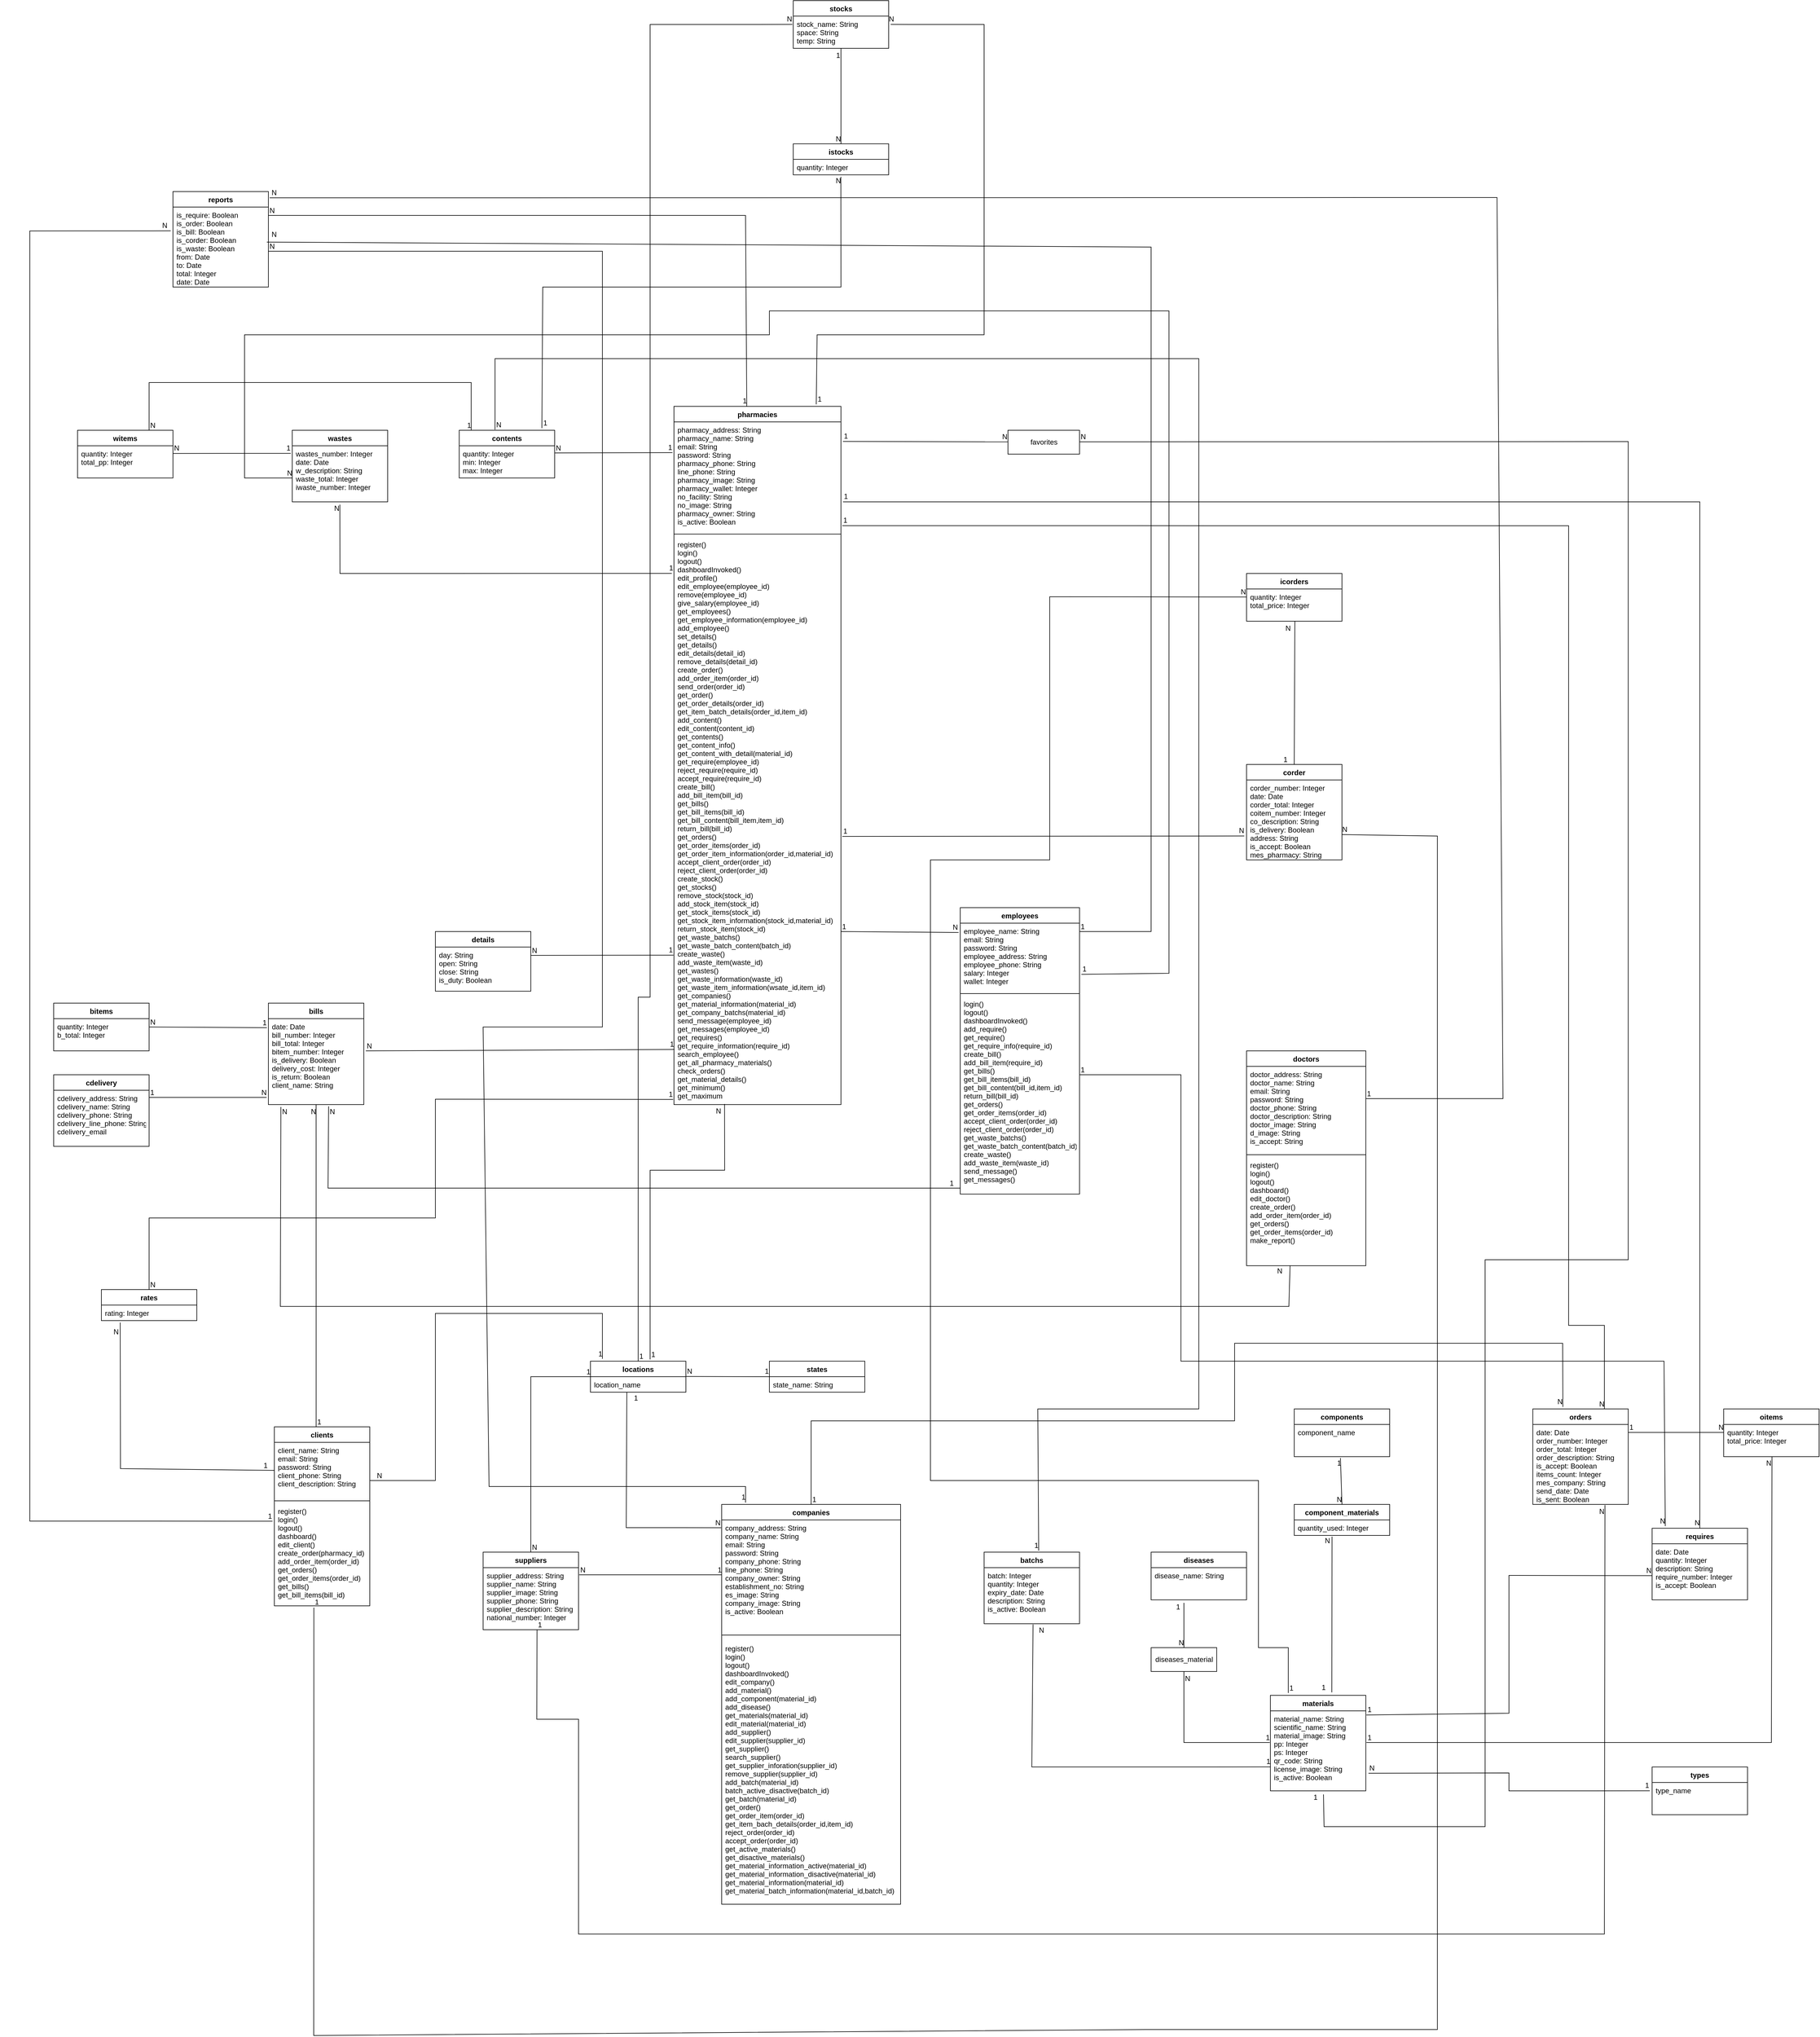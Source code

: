 <mxfile version="13.9.9" type="device"><diagram id="f9b-0SEBul0Um0vpfopM" name="Page-1"><mxGraphModel dx="4134" dy="3640" grid="1" gridSize="10" guides="1" tooltips="1" connect="1" arrows="1" fold="1" page="1" pageScale="1" pageWidth="850" pageHeight="1100" math="0" shadow="0"><root><mxCell id="0"/><mxCell id="1" parent="0"/><mxCell id="12evjbOiWLBOehB8cpZS-1" value="companies" style="swimlane;fontStyle=1;align=center;verticalAlign=top;childLayout=stackLayout;horizontal=1;startSize=26;horizontalStack=0;resizeParent=1;resizeParentMax=0;resizeLast=0;collapsible=1;marginBottom=0;" parent="1" vertex="1"><mxGeometry x="320" y="800" width="300" height="670" as="geometry"/></mxCell><mxCell id="12evjbOiWLBOehB8cpZS-2" value="company_address: String&#10;company_name: String&#10;email: String&#10;password: String&#10;company_phone: String&#10;line_phone: String&#10;company_owner: String&#10;establishment_no: String&#10;es_image: String&#10;company_image: String&#10;is_active: Boolean" style="text;strokeColor=none;fillColor=none;align=left;verticalAlign=top;spacingLeft=4;spacingRight=4;overflow=hidden;rotatable=0;points=[[0,0.5],[1,0.5]];portConstraint=eastwest;" parent="12evjbOiWLBOehB8cpZS-1" vertex="1"><mxGeometry y="26" width="300" height="184" as="geometry"/></mxCell><mxCell id="12evjbOiWLBOehB8cpZS-3" value="" style="line;strokeWidth=1;fillColor=none;align=left;verticalAlign=middle;spacingTop=-1;spacingLeft=3;spacingRight=3;rotatable=0;labelPosition=right;points=[];portConstraint=eastwest;" parent="12evjbOiWLBOehB8cpZS-1" vertex="1"><mxGeometry y="210" width="300" height="18" as="geometry"/></mxCell><mxCell id="12evjbOiWLBOehB8cpZS-4" value="register()&#10;login()&#10;logout()&#10;dashboardInvoked()&#10;edit_company()&#10;add_material()&#10;add_component(material_id)&#10;add_disease()&#10;get_materials(material_id)&#10;edit_material(material_id)&#10;add_supplier()&#10;edit_supplier(supplier_id)&#10;get_supplier()&#10;search_supplier()&#10;get_supplier_inforation(supplier_id)&#10;remove_supplier(supplier_id)&#10;add_batch(material_id)&#10;batch_active_disactive(batch_id)&#10;get_batch(material_id)&#10;get_order()&#10;get_order_item(order_id)&#10;get_item_bach_details(order_id,item_id)&#10;reject_order(order_id)&#10;accept_order(order_id)&#10;get_active_materials()&#10;get_disactive_materials()&#10;get_material_information_active(material_id)&#10;get_material_information_disactive(material_id)&#10;get_material_information(material_id)&#10;get_material_batch_information(material_id,batch_id)" style="text;strokeColor=none;fillColor=none;align=left;verticalAlign=top;spacingLeft=4;spacingRight=4;overflow=hidden;rotatable=0;points=[[0,0.5],[1,0.5]];portConstraint=eastwest;" parent="12evjbOiWLBOehB8cpZS-1" vertex="1"><mxGeometry y="228" width="300" height="442" as="geometry"/></mxCell><mxCell id="12evjbOiWLBOehB8cpZS-15" value="states" style="swimlane;fontStyle=1;align=center;verticalAlign=top;childLayout=stackLayout;horizontal=1;startSize=26;horizontalStack=0;resizeParent=1;resizeParentMax=0;resizeLast=0;collapsible=1;marginBottom=0;" parent="1" vertex="1"><mxGeometry x="400" y="560" width="160" height="52" as="geometry"/></mxCell><mxCell id="12evjbOiWLBOehB8cpZS-16" value="state_name: String" style="text;strokeColor=none;fillColor=none;align=left;verticalAlign=top;spacingLeft=4;spacingRight=4;overflow=hidden;rotatable=0;points=[[0,0.5],[1,0.5]];portConstraint=eastwest;" parent="12evjbOiWLBOehB8cpZS-15" vertex="1"><mxGeometry y="26" width="160" height="26" as="geometry"/></mxCell><mxCell id="12evjbOiWLBOehB8cpZS-19" value="locations" style="swimlane;fontStyle=1;align=center;verticalAlign=top;childLayout=stackLayout;horizontal=1;startSize=26;horizontalStack=0;resizeParent=1;resizeParentMax=0;resizeLast=0;collapsible=1;marginBottom=0;" parent="1" vertex="1"><mxGeometry x="100" y="560" width="160" height="52" as="geometry"/></mxCell><mxCell id="12evjbOiWLBOehB8cpZS-20" value="location_name" style="text;strokeColor=none;fillColor=none;align=left;verticalAlign=top;spacingLeft=4;spacingRight=4;overflow=hidden;rotatable=0;points=[[0,0.5],[1,0.5]];portConstraint=eastwest;" parent="12evjbOiWLBOehB8cpZS-19" vertex="1"><mxGeometry y="26" width="160" height="26" as="geometry"/></mxCell><mxCell id="12evjbOiWLBOehB8cpZS-51" value="" style="endArrow=none;html=1;rounded=0;exitX=0.5;exitY=0;exitDx=0;exitDy=0;entryX=0;entryY=0.5;entryDx=0;entryDy=0;" parent="1" target="12evjbOiWLBOehB8cpZS-19" edge="1"><mxGeometry relative="1" as="geometry"><mxPoint y="880" as="sourcePoint"/><mxPoint y="580" as="targetPoint"/><Array as="points"><mxPoint y="586"/></Array></mxGeometry></mxCell><mxCell id="12evjbOiWLBOehB8cpZS-52" value="N" style="resizable=0;html=1;align=left;verticalAlign=bottom;" parent="12evjbOiWLBOehB8cpZS-51" connectable="0" vertex="1"><mxGeometry x="-1" relative="1" as="geometry"/></mxCell><mxCell id="12evjbOiWLBOehB8cpZS-53" value="1" style="resizable=0;html=1;align=right;verticalAlign=bottom;" parent="12evjbOiWLBOehB8cpZS-51" connectable="0" vertex="1"><mxGeometry x="1" relative="1" as="geometry"/></mxCell><mxCell id="12evjbOiWLBOehB8cpZS-54" value="" style="endArrow=none;html=1;rounded=0;entryX=0;entryY=0.5;entryDx=0;entryDy=0;" parent="1" target="12evjbOiWLBOehB8cpZS-15" edge="1"><mxGeometry relative="1" as="geometry"><mxPoint x="260" y="585.58" as="sourcePoint"/><mxPoint x="390" y="585.58" as="targetPoint"/></mxGeometry></mxCell><mxCell id="12evjbOiWLBOehB8cpZS-55" value="N" style="resizable=0;html=1;align=left;verticalAlign=bottom;" parent="12evjbOiWLBOehB8cpZS-54" connectable="0" vertex="1"><mxGeometry x="-1" relative="1" as="geometry"/></mxCell><mxCell id="12evjbOiWLBOehB8cpZS-56" value="1" style="resizable=0;html=1;align=right;verticalAlign=bottom;" parent="12evjbOiWLBOehB8cpZS-54" connectable="0" vertex="1"><mxGeometry x="1" relative="1" as="geometry"/></mxCell><mxCell id="12evjbOiWLBOehB8cpZS-58" value="suppliers" style="swimlane;fontStyle=1;align=center;verticalAlign=top;childLayout=stackLayout;horizontal=1;startSize=26;horizontalStack=0;resizeParent=1;resizeParentMax=0;resizeLast=0;collapsible=1;marginBottom=0;" parent="1" vertex="1"><mxGeometry x="-80" y="880" width="160" height="130" as="geometry"/></mxCell><mxCell id="12evjbOiWLBOehB8cpZS-59" value="supplier_address: String&#10;supplier_name: String&#10;supplier_image: String&#10;supplier_phone: String&#10;supplier_description: String&#10;national_number: Integer" style="text;strokeColor=none;fillColor=none;align=left;verticalAlign=top;spacingLeft=4;spacingRight=4;overflow=hidden;rotatable=0;points=[[0,0.5],[1,0.5]];portConstraint=eastwest;" parent="12evjbOiWLBOehB8cpZS-58" vertex="1"><mxGeometry y="26" width="160" height="104" as="geometry"/></mxCell><mxCell id="xV_tAh7O4vH4Y2g6pC7S-1" value="" style="endArrow=none;html=1;rounded=0;entryX=0;entryY=0.5;entryDx=0;entryDy=0;" parent="1" target="12evjbOiWLBOehB8cpZS-2" edge="1"><mxGeometry relative="1" as="geometry"><mxPoint x="81" y="918" as="sourcePoint"/><mxPoint x="280" y="920" as="targetPoint"/></mxGeometry></mxCell><mxCell id="xV_tAh7O4vH4Y2g6pC7S-2" value="N" style="resizable=0;html=1;align=left;verticalAlign=bottom;" parent="xV_tAh7O4vH4Y2g6pC7S-1" connectable="0" vertex="1"><mxGeometry x="-1" relative="1" as="geometry"/></mxCell><mxCell id="xV_tAh7O4vH4Y2g6pC7S-3" value="1" style="resizable=0;html=1;align=right;verticalAlign=bottom;" parent="xV_tAh7O4vH4Y2g6pC7S-1" connectable="0" vertex="1"><mxGeometry x="1" relative="1" as="geometry"/></mxCell><mxCell id="xV_tAh7O4vH4Y2g6pC7S-4" value="" style="endArrow=none;html=1;rounded=0;entryX=-0.003;entryY=0.071;entryDx=0;entryDy=0;entryPerimeter=0;exitX=0.381;exitY=1;exitDx=0;exitDy=0;exitPerimeter=0;" parent="1" source="12evjbOiWLBOehB8cpZS-20" target="12evjbOiWLBOehB8cpZS-2" edge="1"><mxGeometry relative="1" as="geometry"><mxPoint x="160" y="630" as="sourcePoint"/><mxPoint x="505" y="750" as="targetPoint"/><Array as="points"><mxPoint x="160" y="839"/></Array></mxGeometry></mxCell><mxCell id="xV_tAh7O4vH4Y2g6pC7S-5" value="1" style="resizable=0;html=1;align=left;verticalAlign=bottom;" parent="xV_tAh7O4vH4Y2g6pC7S-4" connectable="0" vertex="1"><mxGeometry x="-1" relative="1" as="geometry"><mxPoint x="10" y="18" as="offset"/></mxGeometry></mxCell><mxCell id="xV_tAh7O4vH4Y2g6pC7S-6" value="N" style="resizable=0;html=1;align=right;verticalAlign=bottom;" parent="xV_tAh7O4vH4Y2g6pC7S-4" connectable="0" vertex="1"><mxGeometry x="1" relative="1" as="geometry"/></mxCell><mxCell id="xV_tAh7O4vH4Y2g6pC7S-7" value="clients" style="swimlane;fontStyle=1;align=center;verticalAlign=top;childLayout=stackLayout;horizontal=1;startSize=26;horizontalStack=0;resizeParent=1;resizeParentMax=0;resizeLast=0;collapsible=1;marginBottom=0;" parent="1" vertex="1"><mxGeometry x="-430" y="670" width="160" height="300" as="geometry"/></mxCell><mxCell id="xV_tAh7O4vH4Y2g6pC7S-8" value="client_name: String&#10;email: String&#10;password: String&#10;client_phone: String&#10;client_description: String" style="text;strokeColor=none;fillColor=none;align=left;verticalAlign=top;spacingLeft=4;spacingRight=4;overflow=hidden;rotatable=0;points=[[0,0.5],[1,0.5]];portConstraint=eastwest;" parent="xV_tAh7O4vH4Y2g6pC7S-7" vertex="1"><mxGeometry y="26" width="160" height="94" as="geometry"/></mxCell><mxCell id="xV_tAh7O4vH4Y2g6pC7S-9" value="" style="line;strokeWidth=1;fillColor=none;align=left;verticalAlign=middle;spacingTop=-1;spacingLeft=3;spacingRight=3;rotatable=0;labelPosition=right;points=[];portConstraint=eastwest;" parent="xV_tAh7O4vH4Y2g6pC7S-7" vertex="1"><mxGeometry y="120" width="160" height="8" as="geometry"/></mxCell><mxCell id="xV_tAh7O4vH4Y2g6pC7S-10" value="register()&#10;login()&#10;logout()&#10;dashboard()&#10;edit_client()&#10;create_order(pharmacy_id)&#10;add_order_item(order_id)&#10;get_orders()&#10;get_order_items(order_id)&#10;get_bills()&#10;get_bill_items(bill_id)&#10;" style="text;strokeColor=none;fillColor=none;align=left;verticalAlign=top;spacingLeft=4;spacingRight=4;overflow=hidden;rotatable=0;points=[[0,0.5],[1,0.5]];portConstraint=eastwest;" parent="xV_tAh7O4vH4Y2g6pC7S-7" vertex="1"><mxGeometry y="128" width="160" height="172" as="geometry"/></mxCell><mxCell id="xV_tAh7O4vH4Y2g6pC7S-11" value="" style="endArrow=none;html=1;rounded=0;entryX=0.125;entryY=-0.077;entryDx=0;entryDy=0;entryPerimeter=0;" parent="1" target="12evjbOiWLBOehB8cpZS-19" edge="1"><mxGeometry relative="1" as="geometry"><mxPoint x="-270" y="760" as="sourcePoint"/><mxPoint x="190" y="480" as="targetPoint"/><Array as="points"><mxPoint x="-160" y="760"/><mxPoint x="-160" y="480"/><mxPoint x="120" y="480"/></Array></mxGeometry></mxCell><mxCell id="xV_tAh7O4vH4Y2g6pC7S-12" value="N" style="resizable=0;html=1;align=left;verticalAlign=bottom;" parent="xV_tAh7O4vH4Y2g6pC7S-11" connectable="0" vertex="1"><mxGeometry x="-1" relative="1" as="geometry"><mxPoint x="10" as="offset"/></mxGeometry></mxCell><mxCell id="xV_tAh7O4vH4Y2g6pC7S-13" value="1" style="resizable=0;html=1;align=right;verticalAlign=bottom;" parent="xV_tAh7O4vH4Y2g6pC7S-11" connectable="0" vertex="1"><mxGeometry x="1" relative="1" as="geometry"/></mxCell><mxCell id="xV_tAh7O4vH4Y2g6pC7S-14" value="pharmacies" style="swimlane;fontStyle=1;align=center;verticalAlign=top;childLayout=stackLayout;horizontal=1;startSize=26;horizontalStack=0;resizeParent=1;resizeParentMax=0;resizeLast=0;collapsible=1;marginBottom=0;" parent="1" vertex="1"><mxGeometry x="240" y="-1040" width="280" height="1170" as="geometry"/></mxCell><mxCell id="xV_tAh7O4vH4Y2g6pC7S-15" value="pharmacy_address: String&#10;pharmacy_name: String&#10;email: String&#10;password: String&#10;pharmacy_phone: String&#10;line_phone: String&#10;pharmacy_image: String&#10;pharmacy_wallet: Integer&#10;no_facility: String&#10;no_image: String&#10;pharmacy_owner: String&#10;is_active: Boolean" style="text;strokeColor=none;fillColor=none;align=left;verticalAlign=top;spacingLeft=4;spacingRight=4;overflow=hidden;rotatable=0;points=[[0,0.5],[1,0.5]];portConstraint=eastwest;" parent="xV_tAh7O4vH4Y2g6pC7S-14" vertex="1"><mxGeometry y="26" width="280" height="184" as="geometry"/></mxCell><mxCell id="xV_tAh7O4vH4Y2g6pC7S-16" value="" style="line;strokeWidth=1;fillColor=none;align=left;verticalAlign=middle;spacingTop=-1;spacingLeft=3;spacingRight=3;rotatable=0;labelPosition=right;points=[];portConstraint=eastwest;" parent="xV_tAh7O4vH4Y2g6pC7S-14" vertex="1"><mxGeometry y="210" width="280" height="8" as="geometry"/></mxCell><mxCell id="xV_tAh7O4vH4Y2g6pC7S-17" value="register()&#10;login()&#10;logout()&#10;dashboardInvoked()&#10;edit_profile()&#10;edit_employee(employee_id)&#10;remove(employee_id)&#10;give_salary(employee_id)&#10;get_employees()&#10;get_employee_information(employee_id)&#10;add_employee()&#10;set_details()&#10;get_details()&#10;edit_details(detail_id)&#10;remove_details(detail_id)&#10;create_order()&#10;add_order_item(order_id)&#10;send_order(order_id)&#10;get_order()&#10;get_order_details(order_id)&#10;get_item_batch_details(order_id,item_id)&#10;add_content()&#10;edit_content(content_id)&#10;get_contents()&#10;get_content_info()&#10;get_content_with_detail(material_id)&#10;get_require(employee_id)&#10;reject_require(require_id)&#10;accept_require(require_id)&#10;create_bill()&#10;add_bill_item(bill_id)&#10;get_bills()&#10;get_bill_items(bill_id)&#10;get_bill_content(bill_item,item_id)&#10;return_bill(bill_id)&#10;get_orders()&#10;get_order_items(order_id)&#10;get_order_item_information(order_id,material_id)&#10;accept_client_order(order_id)&#10;reject_client_order(order_id)&#10;create_stock()&#10;get_stocks()&#10;remove_stock(stock_id)&#10;add_stock_item(stock_id)&#10;get_stock_items(stock_id)&#10;get_stock_item_information(stock_id,material_id)&#10;return_stock_item(stock_id)&#10;get_waste_batchs()&#10;get_waste_batch_content(batch_id)&#10;create_waste()&#10;add_waste_item(waste_id)&#10;get_wastes()&#10;get_waste_information(waste_id)&#10;get_waste_item_information(wsate_id,item_id)&#10;get_companies()&#10;get_material_information(material_id)&#10;get_company_batchs(material_id)&#10;send_message(employee_id)&#10;get_messages(employee_id)&#10;get_requires()&#10;get_require_information(require_id)&#10;search_employee()&#10;get_all_pharmacy_materials()&#10;check_orders()&#10;get_material_details()&#10;get_minimum()&#10;get_maximum" style="text;strokeColor=none;fillColor=none;align=left;verticalAlign=top;spacingLeft=4;spacingRight=4;overflow=hidden;rotatable=0;points=[[0,0.5],[1,0.5]];portConstraint=eastwest;" parent="xV_tAh7O4vH4Y2g6pC7S-14" vertex="1"><mxGeometry y="218" width="280" height="952" as="geometry"/></mxCell><mxCell id="xV_tAh7O4vH4Y2g6pC7S-18" value="" style="endArrow=none;html=1;rounded=0;entryX=0.303;entryY=0.999;entryDx=0;entryDy=0;entryPerimeter=0;" parent="1" target="xV_tAh7O4vH4Y2g6pC7S-17" edge="1"><mxGeometry relative="1" as="geometry"><mxPoint x="200" y="557" as="sourcePoint"/><mxPoint x="324" y="-117" as="targetPoint"/><Array as="points"><mxPoint x="200" y="240"/><mxPoint x="325" y="240"/></Array></mxGeometry></mxCell><mxCell id="xV_tAh7O4vH4Y2g6pC7S-19" value="1" style="resizable=0;html=1;align=left;verticalAlign=bottom;" parent="xV_tAh7O4vH4Y2g6pC7S-18" connectable="0" vertex="1"><mxGeometry x="-1" relative="1" as="geometry"/></mxCell><mxCell id="xV_tAh7O4vH4Y2g6pC7S-20" value="N" style="resizable=0;html=1;align=right;verticalAlign=bottom;" parent="xV_tAh7O4vH4Y2g6pC7S-18" connectable="0" vertex="1"><mxGeometry x="1" relative="1" as="geometry"><mxPoint x="-4.96" y="20" as="offset"/></mxGeometry></mxCell><mxCell id="xV_tAh7O4vH4Y2g6pC7S-21" value="details" style="swimlane;fontStyle=1;align=center;verticalAlign=top;childLayout=stackLayout;horizontal=1;startSize=26;horizontalStack=0;resizeParent=1;resizeParentMax=0;resizeLast=0;collapsible=1;marginBottom=0;" parent="1" vertex="1"><mxGeometry x="-160" y="-160" width="160" height="100" as="geometry"/></mxCell><mxCell id="xV_tAh7O4vH4Y2g6pC7S-22" value="day: String&#10;open: String&#10;close: String&#10;is_duty: Boolean" style="text;strokeColor=none;fillColor=none;align=left;verticalAlign=top;spacingLeft=4;spacingRight=4;overflow=hidden;rotatable=0;points=[[0,0.5],[1,0.5]];portConstraint=eastwest;" parent="xV_tAh7O4vH4Y2g6pC7S-21" vertex="1"><mxGeometry y="26" width="160" height="74" as="geometry"/></mxCell><mxCell id="xV_tAh7O4vH4Y2g6pC7S-25" value="" style="endArrow=none;html=1;rounded=0;entryX=-0.003;entryY=0.737;entryDx=0;entryDy=0;entryPerimeter=0;" parent="1" target="xV_tAh7O4vH4Y2g6pC7S-17" edge="1"><mxGeometry relative="1" as="geometry"><mxPoint y="-120" as="sourcePoint"/><mxPoint x="160" y="-120" as="targetPoint"/></mxGeometry></mxCell><mxCell id="xV_tAh7O4vH4Y2g6pC7S-26" value="N" style="resizable=0;html=1;align=left;verticalAlign=bottom;" parent="xV_tAh7O4vH4Y2g6pC7S-25" connectable="0" vertex="1"><mxGeometry x="-1" relative="1" as="geometry"/></mxCell><mxCell id="xV_tAh7O4vH4Y2g6pC7S-27" value="1" style="resizable=0;html=1;align=right;verticalAlign=bottom;" parent="xV_tAh7O4vH4Y2g6pC7S-25" connectable="0" vertex="1"><mxGeometry x="1" relative="1" as="geometry"/></mxCell><mxCell id="xV_tAh7O4vH4Y2g6pC7S-35" value="employees" style="swimlane;fontStyle=1;align=center;verticalAlign=top;childLayout=stackLayout;horizontal=1;startSize=26;horizontalStack=0;resizeParent=1;resizeParentMax=0;resizeLast=0;collapsible=1;marginBottom=0;" parent="1" vertex="1"><mxGeometry x="720" y="-200" width="200" height="480" as="geometry"/></mxCell><mxCell id="xV_tAh7O4vH4Y2g6pC7S-36" value="employee_name: String&#10;email: String&#10;password: String&#10;employee_address: String&#10;employee_phone: String&#10;salary: Integer&#10;wallet: Integer" style="text;strokeColor=none;fillColor=none;align=left;verticalAlign=top;spacingLeft=4;spacingRight=4;overflow=hidden;rotatable=0;points=[[0,0.5],[1,0.5]];portConstraint=eastwest;" parent="xV_tAh7O4vH4Y2g6pC7S-35" vertex="1"><mxGeometry y="26" width="200" height="114" as="geometry"/></mxCell><mxCell id="xV_tAh7O4vH4Y2g6pC7S-37" value="" style="line;strokeWidth=1;fillColor=none;align=left;verticalAlign=middle;spacingTop=-1;spacingLeft=3;spacingRight=3;rotatable=0;labelPosition=right;points=[];portConstraint=eastwest;" parent="xV_tAh7O4vH4Y2g6pC7S-35" vertex="1"><mxGeometry y="140" width="200" height="8" as="geometry"/></mxCell><mxCell id="xV_tAh7O4vH4Y2g6pC7S-38" value="login()&#10;logout()&#10;dashboardInvoked()&#10;add_require()&#10;get_require()&#10;get_require_info(require_id)&#10;create_bill()&#10;add_bill_item(require_id)&#10;get_bills()&#10;get_bill_items(bill_id)&#10;get_bill_content(bill_id,item_id)&#10;return_bill(bill_id)&#10;get_orders()&#10;get_order_items(order_id)&#10;accept_client_order(order_id)&#10;reject_client_order(order_id)&#10;get_waste_batchs()&#10;get_waste_batch_content(batch_id)&#10;create_waste()&#10;add_waste_item(waste_id)&#10;send_message()&#10;get_messages()" style="text;strokeColor=none;fillColor=none;align=left;verticalAlign=top;spacingLeft=4;spacingRight=4;overflow=hidden;rotatable=0;points=[[0,0.5],[1,0.5]];portConstraint=eastwest;" parent="xV_tAh7O4vH4Y2g6pC7S-35" vertex="1"><mxGeometry y="148" width="200" height="332" as="geometry"/></mxCell><mxCell id="xV_tAh7O4vH4Y2g6pC7S-39" value="" style="endArrow=none;html=1;rounded=0;entryX=-0.014;entryY=0.137;entryDx=0;entryDy=0;entryPerimeter=0;" parent="1" target="xV_tAh7O4vH4Y2g6pC7S-36" edge="1"><mxGeometry relative="1" as="geometry"><mxPoint x="520" y="-160" as="sourcePoint"/><mxPoint x="690" y="-160" as="targetPoint"/></mxGeometry></mxCell><mxCell id="xV_tAh7O4vH4Y2g6pC7S-40" value="1" style="resizable=0;html=1;align=left;verticalAlign=bottom;" parent="xV_tAh7O4vH4Y2g6pC7S-39" connectable="0" vertex="1"><mxGeometry x="-1" relative="1" as="geometry"/></mxCell><mxCell id="xV_tAh7O4vH4Y2g6pC7S-41" value="N" style="resizable=0;html=1;align=right;verticalAlign=bottom;" parent="xV_tAh7O4vH4Y2g6pC7S-39" connectable="0" vertex="1"><mxGeometry x="1" relative="1" as="geometry"/></mxCell><mxCell id="CMCnJEKx4FXCHudAeQwh-1" value="doctors" style="swimlane;fontStyle=1;align=center;verticalAlign=top;childLayout=stackLayout;horizontal=1;startSize=26;horizontalStack=0;resizeParent=1;resizeParentMax=0;resizeLast=0;collapsible=1;marginBottom=0;" vertex="1" parent="1"><mxGeometry x="1200" y="40" width="200" height="360" as="geometry"/></mxCell><mxCell id="CMCnJEKx4FXCHudAeQwh-2" value="doctor_address: String&#10;doctor_name: String&#10;email: String&#10;password: String&#10;doctor_phone: String&#10;doctor_description: String&#10;doctor_image: String&#10;d_image: String&#10;is_accept: String" style="text;strokeColor=none;fillColor=none;align=left;verticalAlign=top;spacingLeft=4;spacingRight=4;overflow=hidden;rotatable=0;points=[[0,0.5],[1,0.5]];portConstraint=eastwest;" vertex="1" parent="CMCnJEKx4FXCHudAeQwh-1"><mxGeometry y="26" width="200" height="144" as="geometry"/></mxCell><mxCell id="CMCnJEKx4FXCHudAeQwh-3" value="" style="line;strokeWidth=1;fillColor=none;align=left;verticalAlign=middle;spacingTop=-1;spacingLeft=3;spacingRight=3;rotatable=0;labelPosition=right;points=[];portConstraint=eastwest;" vertex="1" parent="CMCnJEKx4FXCHudAeQwh-1"><mxGeometry y="170" width="200" height="8" as="geometry"/></mxCell><mxCell id="CMCnJEKx4FXCHudAeQwh-4" value="register()&#10;login()&#10;logout()&#10;dashboard()&#10;edit_doctor()&#10;create_order()&#10;add_order_item(order_id)&#10;get_orders()&#10;get_order_items(order_id)&#10;make_report()" style="text;strokeColor=none;fillColor=none;align=left;verticalAlign=top;spacingLeft=4;spacingRight=4;overflow=hidden;rotatable=0;points=[[0,0.5],[1,0.5]];portConstraint=eastwest;" vertex="1" parent="CMCnJEKx4FXCHudAeQwh-1"><mxGeometry y="178" width="200" height="182" as="geometry"/></mxCell><mxCell id="CMCnJEKx4FXCHudAeQwh-9" value="batchs" style="swimlane;fontStyle=1;align=center;verticalAlign=top;childLayout=stackLayout;horizontal=1;startSize=26;horizontalStack=0;resizeParent=1;resizeParentMax=0;resizeLast=0;collapsible=1;marginBottom=0;" vertex="1" parent="1"><mxGeometry x="760" y="880" width="160" height="120" as="geometry"/></mxCell><mxCell id="CMCnJEKx4FXCHudAeQwh-10" value="batch: Integer&#10;quantity: Integer&#10;expiry_date: Date&#10;description: String&#10;is_active: Boolean" style="text;strokeColor=none;fillColor=none;align=left;verticalAlign=top;spacingLeft=4;spacingRight=4;overflow=hidden;rotatable=0;points=[[0,0.5],[1,0.5]];portConstraint=eastwest;" vertex="1" parent="CMCnJEKx4FXCHudAeQwh-9"><mxGeometry y="26" width="160" height="94" as="geometry"/></mxCell><mxCell id="CMCnJEKx4FXCHudAeQwh-21" value="bills" style="swimlane;fontStyle=1;align=center;verticalAlign=top;childLayout=stackLayout;horizontal=1;startSize=26;horizontalStack=0;resizeParent=1;resizeParentMax=0;resizeLast=0;collapsible=1;marginBottom=0;" vertex="1" parent="1"><mxGeometry x="-440" y="-40" width="160" height="170" as="geometry"/></mxCell><mxCell id="CMCnJEKx4FXCHudAeQwh-22" value="date: Date&#10;bill_number: Integer&#10;bill_total: Integer&#10;bitem_number: Integer&#10;is_delivery: Boolean&#10;delivery_cost: Integer&#10;is_return: Boolean&#10;client_name: String&#10;" style="text;strokeColor=none;fillColor=none;align=left;verticalAlign=top;spacingLeft=4;spacingRight=4;overflow=hidden;rotatable=0;points=[[0,0.5],[1,0.5]];portConstraint=eastwest;" vertex="1" parent="CMCnJEKx4FXCHudAeQwh-21"><mxGeometry y="26" width="160" height="144" as="geometry"/></mxCell><mxCell id="CMCnJEKx4FXCHudAeQwh-25" value="" style="endArrow=none;html=1;rounded=0;entryX=0.003;entryY=0.903;entryDx=0;entryDy=0;entryPerimeter=0;exitX=1.021;exitY=0.375;exitDx=0;exitDy=0;exitPerimeter=0;" edge="1" parent="1" source="CMCnJEKx4FXCHudAeQwh-22" target="xV_tAh7O4vH4Y2g6pC7S-17"><mxGeometry relative="1" as="geometry"><mxPoint x="-230" y="40" as="sourcePoint"/><mxPoint x="210" y="40" as="targetPoint"/></mxGeometry></mxCell><mxCell id="CMCnJEKx4FXCHudAeQwh-26" value="N" style="resizable=0;html=1;align=left;verticalAlign=bottom;" connectable="0" vertex="1" parent="CMCnJEKx4FXCHudAeQwh-25"><mxGeometry x="-1" relative="1" as="geometry"/></mxCell><mxCell id="CMCnJEKx4FXCHudAeQwh-27" value="1" style="resizable=0;html=1;align=right;verticalAlign=bottom;" connectable="0" vertex="1" parent="CMCnJEKx4FXCHudAeQwh-25"><mxGeometry x="1" relative="1" as="geometry"/></mxCell><mxCell id="CMCnJEKx4FXCHudAeQwh-28" value="" style="endArrow=none;html=1;rounded=0;exitX=0.631;exitY=1.02;exitDx=0;exitDy=0;exitPerimeter=0;entryX=0;entryY=0.97;entryDx=0;entryDy=0;entryPerimeter=0;" edge="1" parent="1" source="CMCnJEKx4FXCHudAeQwh-22" target="xV_tAh7O4vH4Y2g6pC7S-38"><mxGeometry relative="1" as="geometry"><mxPoint x="-370" y="270" as="sourcePoint"/><mxPoint x="30" y="270" as="targetPoint"/><Array as="points"><mxPoint x="-340" y="270"/></Array></mxGeometry></mxCell><mxCell id="CMCnJEKx4FXCHudAeQwh-29" value="N" style="resizable=0;html=1;align=left;verticalAlign=bottom;" connectable="0" vertex="1" parent="CMCnJEKx4FXCHudAeQwh-28"><mxGeometry x="-1" relative="1" as="geometry"><mxPoint y="17.12" as="offset"/></mxGeometry></mxCell><mxCell id="CMCnJEKx4FXCHudAeQwh-30" value="1" style="resizable=0;html=1;align=right;verticalAlign=bottom;" connectable="0" vertex="1" parent="CMCnJEKx4FXCHudAeQwh-28"><mxGeometry x="1" relative="1" as="geometry"><mxPoint x="-10.52" as="offset"/></mxGeometry></mxCell><mxCell id="CMCnJEKx4FXCHudAeQwh-31" value="" style="endArrow=none;html=1;rounded=0;exitX=0.438;exitY=0;exitDx=0;exitDy=0;exitPerimeter=0;" edge="1" parent="1" source="xV_tAh7O4vH4Y2g6pC7S-7" target="CMCnJEKx4FXCHudAeQwh-22"><mxGeometry relative="1" as="geometry"><mxPoint x="-361" y="210" as="sourcePoint"/><mxPoint x="-360" y="150" as="targetPoint"/></mxGeometry></mxCell><mxCell id="CMCnJEKx4FXCHudAeQwh-32" value="1" style="resizable=0;html=1;align=left;verticalAlign=bottom;" connectable="0" vertex="1" parent="CMCnJEKx4FXCHudAeQwh-31"><mxGeometry x="-1" relative="1" as="geometry"><mxPoint as="offset"/></mxGeometry></mxCell><mxCell id="CMCnJEKx4FXCHudAeQwh-33" value="N" style="resizable=0;html=1;align=right;verticalAlign=bottom;" connectable="0" vertex="1" parent="CMCnJEKx4FXCHudAeQwh-31"><mxGeometry x="1" relative="1" as="geometry"><mxPoint y="20" as="offset"/></mxGeometry></mxCell><mxCell id="CMCnJEKx4FXCHudAeQwh-34" value="" style="endArrow=none;html=1;rounded=0;exitX=0.131;exitY=1.028;exitDx=0;exitDy=0;exitPerimeter=0;" edge="1" parent="1" source="CMCnJEKx4FXCHudAeQwh-22"><mxGeometry relative="1" as="geometry"><mxPoint x="-418.48" y="159.998" as="sourcePoint"/><mxPoint x="1273" y="400" as="targetPoint"/><Array as="points"><mxPoint x="-420" y="468.27"/><mxPoint x="1271" y="468.27"/></Array></mxGeometry></mxCell><mxCell id="CMCnJEKx4FXCHudAeQwh-35" value="N" style="resizable=0;html=1;align=left;verticalAlign=bottom;" connectable="0" vertex="1" parent="CMCnJEKx4FXCHudAeQwh-34"><mxGeometry x="-1" relative="1" as="geometry"><mxPoint y="15.97" as="offset"/></mxGeometry></mxCell><mxCell id="CMCnJEKx4FXCHudAeQwh-36" value="N" style="resizable=0;html=1;align=right;verticalAlign=bottom;" connectable="0" vertex="1" parent="CMCnJEKx4FXCHudAeQwh-34"><mxGeometry x="1" relative="1" as="geometry"><mxPoint x="-12.81" y="17.05" as="offset"/></mxGeometry></mxCell><mxCell id="CMCnJEKx4FXCHudAeQwh-37" value="bitems" style="swimlane;fontStyle=1;align=center;verticalAlign=top;childLayout=stackLayout;horizontal=1;startSize=26;horizontalStack=0;resizeParent=1;resizeParentMax=0;resizeLast=0;collapsible=1;marginBottom=0;" vertex="1" parent="1"><mxGeometry x="-800" y="-40" width="160" height="80" as="geometry"/></mxCell><mxCell id="CMCnJEKx4FXCHudAeQwh-38" value="quantity: Integer&#10;b_total: Integer" style="text;strokeColor=none;fillColor=none;align=left;verticalAlign=top;spacingLeft=4;spacingRight=4;overflow=hidden;rotatable=0;points=[[0,0.5],[1,0.5]];portConstraint=eastwest;" vertex="1" parent="CMCnJEKx4FXCHudAeQwh-37"><mxGeometry y="26" width="160" height="54" as="geometry"/></mxCell><mxCell id="CMCnJEKx4FXCHudAeQwh-39" value="" style="endArrow=none;html=1;rounded=0;entryX=-0.016;entryY=0.105;entryDx=0;entryDy=0;entryPerimeter=0;" edge="1" parent="1" target="CMCnJEKx4FXCHudAeQwh-22"><mxGeometry relative="1" as="geometry"><mxPoint x="-640" as="sourcePoint"/><mxPoint x="-480" as="targetPoint"/></mxGeometry></mxCell><mxCell id="CMCnJEKx4FXCHudAeQwh-40" value="N" style="resizable=0;html=1;align=left;verticalAlign=bottom;" connectable="0" vertex="1" parent="CMCnJEKx4FXCHudAeQwh-39"><mxGeometry x="-1" relative="1" as="geometry"/></mxCell><mxCell id="CMCnJEKx4FXCHudAeQwh-41" value="1" style="resizable=0;html=1;align=right;verticalAlign=bottom;" connectable="0" vertex="1" parent="CMCnJEKx4FXCHudAeQwh-39"><mxGeometry x="1" relative="1" as="geometry"/></mxCell><mxCell id="CMCnJEKx4FXCHudAeQwh-42" value="cdelivery" style="swimlane;fontStyle=1;align=center;verticalAlign=top;childLayout=stackLayout;horizontal=1;startSize=26;horizontalStack=0;resizeParent=1;resizeParentMax=0;resizeLast=0;collapsible=1;marginBottom=0;" vertex="1" parent="1"><mxGeometry x="-800" y="80" width="160" height="120" as="geometry"/></mxCell><mxCell id="CMCnJEKx4FXCHudAeQwh-43" value="cdelivery_address: String&#10;cdelivery_name: String&#10;cdelivery_phone: String&#10;cdelivery_line_phone: String&#10;cdelivery_email" style="text;strokeColor=none;fillColor=none;align=left;verticalAlign=top;spacingLeft=4;spacingRight=4;overflow=hidden;rotatable=0;points=[[0,0.5],[1,0.5]];portConstraint=eastwest;" vertex="1" parent="CMCnJEKx4FXCHudAeQwh-42"><mxGeometry y="26" width="160" height="94" as="geometry"/></mxCell><mxCell id="CMCnJEKx4FXCHudAeQwh-44" value="" style="endArrow=none;html=1;rounded=0;" edge="1" parent="1"><mxGeometry relative="1" as="geometry"><mxPoint x="-640" y="118" as="sourcePoint"/><mxPoint x="-443" y="118" as="targetPoint"/></mxGeometry></mxCell><mxCell id="CMCnJEKx4FXCHudAeQwh-45" value="1" style="resizable=0;html=1;align=left;verticalAlign=bottom;" connectable="0" vertex="1" parent="CMCnJEKx4FXCHudAeQwh-44"><mxGeometry x="-1" relative="1" as="geometry"/></mxCell><mxCell id="CMCnJEKx4FXCHudAeQwh-46" value="N" style="resizable=0;html=1;align=right;verticalAlign=bottom;" connectable="0" vertex="1" parent="CMCnJEKx4FXCHudAeQwh-44"><mxGeometry x="1" relative="1" as="geometry"/></mxCell><mxCell id="CMCnJEKx4FXCHudAeQwh-47" value="components" style="swimlane;fontStyle=1;align=center;verticalAlign=top;childLayout=stackLayout;horizontal=1;startSize=26;horizontalStack=0;resizeParent=1;resizeParentMax=0;resizeLast=0;collapsible=1;marginBottom=0;" vertex="1" parent="1"><mxGeometry x="1280" y="640" width="160" height="80" as="geometry"/></mxCell><mxCell id="CMCnJEKx4FXCHudAeQwh-48" value="component_name" style="text;strokeColor=none;fillColor=none;align=left;verticalAlign=top;spacingLeft=4;spacingRight=4;overflow=hidden;rotatable=0;points=[[0,0.5],[1,0.5]];portConstraint=eastwest;" vertex="1" parent="CMCnJEKx4FXCHudAeQwh-47"><mxGeometry y="26" width="160" height="54" as="geometry"/></mxCell><mxCell id="CMCnJEKx4FXCHudAeQwh-49" value="component_materials" style="swimlane;fontStyle=1;align=center;verticalAlign=top;childLayout=stackLayout;horizontal=1;startSize=26;horizontalStack=0;resizeParent=1;resizeParentMax=0;resizeLast=0;collapsible=1;marginBottom=0;" vertex="1" parent="1"><mxGeometry x="1280" y="800" width="160" height="52" as="geometry"/></mxCell><mxCell id="CMCnJEKx4FXCHudAeQwh-50" value="quantity_used: Integer" style="text;strokeColor=none;fillColor=none;align=left;verticalAlign=top;spacingLeft=4;spacingRight=4;overflow=hidden;rotatable=0;points=[[0,0.5],[1,0.5]];portConstraint=eastwest;" vertex="1" parent="CMCnJEKx4FXCHudAeQwh-49"><mxGeometry y="26" width="160" height="26" as="geometry"/></mxCell><mxCell id="CMCnJEKx4FXCHudAeQwh-53" value="" style="endArrow=none;html=1;rounded=0;entryX=0.5;entryY=0;entryDx=0;entryDy=0;exitX=0.484;exitY=1.042;exitDx=0;exitDy=0;exitPerimeter=0;" edge="1" parent="1" source="CMCnJEKx4FXCHudAeQwh-48" target="CMCnJEKx4FXCHudAeQwh-49"><mxGeometry relative="1" as="geometry"><mxPoint x="1280" y="770" as="sourcePoint"/><mxPoint x="1440" y="770" as="targetPoint"/></mxGeometry></mxCell><mxCell id="CMCnJEKx4FXCHudAeQwh-54" value="1" style="resizable=0;html=1;align=left;verticalAlign=bottom;" connectable="0" vertex="1" parent="CMCnJEKx4FXCHudAeQwh-53"><mxGeometry x="-1" relative="1" as="geometry"><mxPoint x="-7.44" y="17.73" as="offset"/></mxGeometry></mxCell><mxCell id="CMCnJEKx4FXCHudAeQwh-55" value="N" style="resizable=0;html=1;align=right;verticalAlign=bottom;" connectable="0" vertex="1" parent="CMCnJEKx4FXCHudAeQwh-53"><mxGeometry x="1" relative="1" as="geometry"/></mxCell><mxCell id="CMCnJEKx4FXCHudAeQwh-57" value="contents" style="swimlane;fontStyle=1;align=center;verticalAlign=top;childLayout=stackLayout;horizontal=1;startSize=26;horizontalStack=0;resizeParent=1;resizeParentMax=0;resizeLast=0;collapsible=1;marginBottom=0;" vertex="1" parent="1"><mxGeometry x="-120" y="-1000" width="160" height="80" as="geometry"/></mxCell><mxCell id="CMCnJEKx4FXCHudAeQwh-58" value="quantity: Integer&#10;min: Integer&#10;max: Integer" style="text;strokeColor=none;fillColor=none;align=left;verticalAlign=top;spacingLeft=4;spacingRight=4;overflow=hidden;rotatable=0;points=[[0,0.5],[1,0.5]];portConstraint=eastwest;" vertex="1" parent="CMCnJEKx4FXCHudAeQwh-57"><mxGeometry y="26" width="160" height="54" as="geometry"/></mxCell><mxCell id="CMCnJEKx4FXCHudAeQwh-63" value="" style="endArrow=none;html=1;rounded=0;entryX=-0.009;entryY=0.28;entryDx=0;entryDy=0;entryPerimeter=0;" edge="1" parent="1" target="xV_tAh7O4vH4Y2g6pC7S-15"><mxGeometry relative="1" as="geometry"><mxPoint x="40" y="-962" as="sourcePoint"/><mxPoint x="220" y="-960.59" as="targetPoint"/></mxGeometry></mxCell><mxCell id="CMCnJEKx4FXCHudAeQwh-64" value="N" style="resizable=0;html=1;align=left;verticalAlign=bottom;" connectable="0" vertex="1" parent="CMCnJEKx4FXCHudAeQwh-63"><mxGeometry x="-1" relative="1" as="geometry"/></mxCell><mxCell id="CMCnJEKx4FXCHudAeQwh-65" value="1" style="resizable=0;html=1;align=right;verticalAlign=bottom;" connectable="0" vertex="1" parent="CMCnJEKx4FXCHudAeQwh-63"><mxGeometry x="1" relative="1" as="geometry"/></mxCell><mxCell id="CMCnJEKx4FXCHudAeQwh-66" value="" style="endArrow=none;html=1;rounded=0;entryX=0.572;entryY=-0.02;entryDx=0;entryDy=0;entryPerimeter=0;" edge="1" parent="1" target="CMCnJEKx4FXCHudAeQwh-9"><mxGeometry relative="1" as="geometry"><mxPoint x="-60" y="-1001" as="sourcePoint"/><mxPoint x="850" y="860" as="targetPoint"/><Array as="points"><mxPoint x="-60" y="-1120"/><mxPoint x="1120" y="-1120"/><mxPoint x="1120" y="640"/><mxPoint x="850" y="640"/></Array></mxGeometry></mxCell><mxCell id="CMCnJEKx4FXCHudAeQwh-67" value="N" style="resizable=0;html=1;align=left;verticalAlign=bottom;" connectable="0" vertex="1" parent="CMCnJEKx4FXCHudAeQwh-66"><mxGeometry x="-1" relative="1" as="geometry"/></mxCell><mxCell id="CMCnJEKx4FXCHudAeQwh-68" value="1" style="resizable=0;html=1;align=right;verticalAlign=bottom;" connectable="0" vertex="1" parent="CMCnJEKx4FXCHudAeQwh-66"><mxGeometry x="1" relative="1" as="geometry"/></mxCell><mxCell id="CMCnJEKx4FXCHudAeQwh-69" value="corder" style="swimlane;fontStyle=1;align=center;verticalAlign=top;childLayout=stackLayout;horizontal=1;startSize=26;horizontalStack=0;resizeParent=1;resizeParentMax=0;resizeLast=0;collapsible=1;marginBottom=0;" vertex="1" parent="1"><mxGeometry x="1200" y="-440" width="160" height="160" as="geometry"/></mxCell><mxCell id="CMCnJEKx4FXCHudAeQwh-70" value="corder_number: Integer&#10;date: Date&#10;corder_total: Integer&#10;coitem_number: Integer&#10;co_description: String&#10;is_delivery: Boolean&#10;address: String&#10;is_accept: Boolean&#10;mes_pharmacy: String" style="text;strokeColor=none;fillColor=none;align=left;verticalAlign=top;spacingLeft=4;spacingRight=4;overflow=hidden;rotatable=0;points=[[0,0.5],[1,0.5]];portConstraint=eastwest;" vertex="1" parent="CMCnJEKx4FXCHudAeQwh-69"><mxGeometry y="26" width="160" height="134" as="geometry"/></mxCell><mxCell id="CMCnJEKx4FXCHudAeQwh-73" value="" style="endArrow=none;html=1;rounded=0;exitX=1.008;exitY=0.528;exitDx=0;exitDy=0;exitPerimeter=0;entryX=-0.024;entryY=0.701;entryDx=0;entryDy=0;entryPerimeter=0;" edge="1" parent="1" source="xV_tAh7O4vH4Y2g6pC7S-17" target="CMCnJEKx4FXCHudAeQwh-70"><mxGeometry relative="1" as="geometry"><mxPoint x="860" y="-320" as="sourcePoint"/><mxPoint x="1020" y="-320" as="targetPoint"/></mxGeometry></mxCell><mxCell id="CMCnJEKx4FXCHudAeQwh-74" value="1" style="resizable=0;html=1;align=left;verticalAlign=bottom;" connectable="0" vertex="1" parent="CMCnJEKx4FXCHudAeQwh-73"><mxGeometry x="-1" relative="1" as="geometry"/></mxCell><mxCell id="CMCnJEKx4FXCHudAeQwh-75" value="N" style="resizable=0;html=1;align=right;verticalAlign=bottom;" connectable="0" vertex="1" parent="CMCnJEKx4FXCHudAeQwh-73"><mxGeometry x="1" relative="1" as="geometry"/></mxCell><mxCell id="CMCnJEKx4FXCHudAeQwh-76" value="" style="endArrow=none;html=1;rounded=0;exitX=0.414;exitY=1.017;exitDx=0;exitDy=0;exitPerimeter=0;entryX=0.999;entryY=0.683;entryDx=0;entryDy=0;entryPerimeter=0;" edge="1" parent="1" source="xV_tAh7O4vH4Y2g6pC7S-10" target="CMCnJEKx4FXCHudAeQwh-70"><mxGeometry relative="1" as="geometry"><mxPoint x="-350" y="1080" as="sourcePoint"/><mxPoint x="1520" y="-360" as="targetPoint"/><Array as="points"><mxPoint x="-364" y="1690"/><mxPoint x="1030" y="1680"/><mxPoint x="1520" y="1680"/><mxPoint x="1520" y="-320"/></Array></mxGeometry></mxCell><mxCell id="CMCnJEKx4FXCHudAeQwh-77" value="1" style="resizable=0;html=1;align=left;verticalAlign=bottom;" connectable="0" vertex="1" parent="CMCnJEKx4FXCHudAeQwh-76"><mxGeometry x="-1" relative="1" as="geometry"/></mxCell><mxCell id="CMCnJEKx4FXCHudAeQwh-78" value="N" style="resizable=0;html=1;align=right;verticalAlign=bottom;" connectable="0" vertex="1" parent="CMCnJEKx4FXCHudAeQwh-76"><mxGeometry x="1" relative="1" as="geometry"><mxPoint x="10.05" as="offset"/></mxGeometry></mxCell><mxCell id="CMCnJEKx4FXCHudAeQwh-79" value="diseases" style="swimlane;fontStyle=1;align=center;verticalAlign=top;childLayout=stackLayout;horizontal=1;startSize=26;horizontalStack=0;resizeParent=1;resizeParentMax=0;resizeLast=0;collapsible=1;marginBottom=0;" vertex="1" parent="1"><mxGeometry x="1040" y="880" width="160" height="80" as="geometry"/></mxCell><mxCell id="CMCnJEKx4FXCHudAeQwh-80" value="disease_name: String" style="text;strokeColor=none;fillColor=none;align=left;verticalAlign=top;spacingLeft=4;spacingRight=4;overflow=hidden;rotatable=0;points=[[0,0.5],[1,0.5]];portConstraint=eastwest;" vertex="1" parent="CMCnJEKx4FXCHudAeQwh-79"><mxGeometry y="26" width="160" height="54" as="geometry"/></mxCell><mxCell id="CMCnJEKx4FXCHudAeQwh-88" value="diseases_material" style="html=1;" vertex="1" parent="1"><mxGeometry x="1040" y="1040" width="110" height="40" as="geometry"/></mxCell><mxCell id="CMCnJEKx4FXCHudAeQwh-89" value="" style="endArrow=none;html=1;rounded=0;entryX=0.5;entryY=0;entryDx=0;entryDy=0;" edge="1" parent="1" target="CMCnJEKx4FXCHudAeQwh-88"><mxGeometry relative="1" as="geometry"><mxPoint x="1095" y="965" as="sourcePoint"/><mxPoint x="1140" y="1000" as="targetPoint"/></mxGeometry></mxCell><mxCell id="CMCnJEKx4FXCHudAeQwh-90" value="1" style="resizable=0;html=1;align=left;verticalAlign=bottom;" connectable="0" vertex="1" parent="CMCnJEKx4FXCHudAeQwh-89"><mxGeometry x="-1" relative="1" as="geometry"><mxPoint x="-15" y="15" as="offset"/></mxGeometry></mxCell><mxCell id="CMCnJEKx4FXCHudAeQwh-91" value="N" style="resizable=0;html=1;align=right;verticalAlign=bottom;" connectable="0" vertex="1" parent="CMCnJEKx4FXCHudAeQwh-89"><mxGeometry x="1" relative="1" as="geometry"/></mxCell><mxCell id="CMCnJEKx4FXCHudAeQwh-92" value="favorites" style="html=1;" vertex="1" parent="1"><mxGeometry x="800" y="-1000" width="120" height="40" as="geometry"/></mxCell><mxCell id="CMCnJEKx4FXCHudAeQwh-93" value="" style="endArrow=none;html=1;rounded=0;exitX=1.012;exitY=0.178;exitDx=0;exitDy=0;exitPerimeter=0;" edge="1" parent="1" source="xV_tAh7O4vH4Y2g6pC7S-15"><mxGeometry relative="1" as="geometry"><mxPoint x="640" y="-980.59" as="sourcePoint"/><mxPoint x="800" y="-980.59" as="targetPoint"/></mxGeometry></mxCell><mxCell id="CMCnJEKx4FXCHudAeQwh-94" value="1" style="resizable=0;html=1;align=left;verticalAlign=bottom;" connectable="0" vertex="1" parent="CMCnJEKx4FXCHudAeQwh-93"><mxGeometry x="-1" relative="1" as="geometry"/></mxCell><mxCell id="CMCnJEKx4FXCHudAeQwh-95" value="N" style="resizable=0;html=1;align=right;verticalAlign=bottom;" connectable="0" vertex="1" parent="CMCnJEKx4FXCHudAeQwh-93"><mxGeometry x="1" relative="1" as="geometry"/></mxCell><mxCell id="CMCnJEKx4FXCHudAeQwh-96" value="icorders" style="swimlane;fontStyle=1;align=center;verticalAlign=top;childLayout=stackLayout;horizontal=1;startSize=26;horizontalStack=0;resizeParent=1;resizeParentMax=0;resizeLast=0;collapsible=1;marginBottom=0;" vertex="1" parent="1"><mxGeometry x="1200" y="-760" width="160" height="80" as="geometry"/></mxCell><mxCell id="CMCnJEKx4FXCHudAeQwh-99" value="quantity: Integer&#10;total_price: Integer" style="text;strokeColor=none;fillColor=none;align=left;verticalAlign=top;spacingLeft=4;spacingRight=4;overflow=hidden;rotatable=0;points=[[0,0.5],[1,0.5]];portConstraint=eastwest;" vertex="1" parent="CMCnJEKx4FXCHudAeQwh-96"><mxGeometry y="26" width="160" height="54" as="geometry"/></mxCell><mxCell id="CMCnJEKx4FXCHudAeQwh-102" value="" style="endArrow=none;html=1;rounded=0;exitX=0.5;exitY=0;exitDx=0;exitDy=0;" edge="1" parent="1" source="CMCnJEKx4FXCHudAeQwh-69"><mxGeometry relative="1" as="geometry"><mxPoint x="1220" y="-640" as="sourcePoint"/><mxPoint x="1281" y="-680" as="targetPoint"/></mxGeometry></mxCell><mxCell id="CMCnJEKx4FXCHudAeQwh-103" value="1" style="resizable=0;html=1;align=left;verticalAlign=bottom;" connectable="0" vertex="1" parent="CMCnJEKx4FXCHudAeQwh-102"><mxGeometry x="-1" relative="1" as="geometry"><mxPoint x="-20" as="offset"/></mxGeometry></mxCell><mxCell id="CMCnJEKx4FXCHudAeQwh-104" value="N" style="resizable=0;html=1;align=right;verticalAlign=bottom;" connectable="0" vertex="1" parent="CMCnJEKx4FXCHudAeQwh-102"><mxGeometry x="1" relative="1" as="geometry"><mxPoint x="-6" y="20" as="offset"/></mxGeometry></mxCell><mxCell id="CMCnJEKx4FXCHudAeQwh-105" value="istocks" style="swimlane;fontStyle=1;align=center;verticalAlign=top;childLayout=stackLayout;horizontal=1;startSize=26;horizontalStack=0;resizeParent=1;resizeParentMax=0;resizeLast=0;collapsible=1;marginBottom=0;" vertex="1" parent="1"><mxGeometry x="440" y="-1480" width="160" height="52" as="geometry"/></mxCell><mxCell id="CMCnJEKx4FXCHudAeQwh-106" value="quantity: Integer" style="text;strokeColor=none;fillColor=none;align=left;verticalAlign=top;spacingLeft=4;spacingRight=4;overflow=hidden;rotatable=0;points=[[0,0.5],[1,0.5]];portConstraint=eastwest;" vertex="1" parent="CMCnJEKx4FXCHudAeQwh-105"><mxGeometry y="26" width="160" height="26" as="geometry"/></mxCell><mxCell id="CMCnJEKx4FXCHudAeQwh-109" value="" style="endArrow=none;html=1;rounded=0;exitX=0.866;exitY=-0.045;exitDx=0;exitDy=0;exitPerimeter=0;entryX=0.499;entryY=1.124;entryDx=0;entryDy=0;entryPerimeter=0;" edge="1" parent="1" source="CMCnJEKx4FXCHudAeQwh-57" target="CMCnJEKx4FXCHudAeQwh-106"><mxGeometry relative="1" as="geometry"><mxPoint x="30" y="-1020" as="sourcePoint"/><mxPoint x="560" y="-1240" as="targetPoint"/><Array as="points"><mxPoint x="20" y="-1240"/><mxPoint x="520" y="-1240"/></Array></mxGeometry></mxCell><mxCell id="CMCnJEKx4FXCHudAeQwh-110" value="1" style="resizable=0;html=1;align=left;verticalAlign=bottom;" connectable="0" vertex="1" parent="CMCnJEKx4FXCHudAeQwh-109"><mxGeometry x="-1" relative="1" as="geometry"/></mxCell><mxCell id="CMCnJEKx4FXCHudAeQwh-111" value="N" style="resizable=0;html=1;align=right;verticalAlign=bottom;" connectable="0" vertex="1" parent="CMCnJEKx4FXCHudAeQwh-109"><mxGeometry x="1" relative="1" as="geometry"><mxPoint x="0.16" y="14.77" as="offset"/></mxGeometry></mxCell><mxCell id="CMCnJEKx4FXCHudAeQwh-112" value="materials" style="swimlane;fontStyle=1;align=center;verticalAlign=top;childLayout=stackLayout;horizontal=1;startSize=26;horizontalStack=0;resizeParent=1;resizeParentMax=0;resizeLast=0;collapsible=1;marginBottom=0;" vertex="1" parent="1"><mxGeometry x="1240" y="1120" width="160" height="160" as="geometry"/></mxCell><mxCell id="CMCnJEKx4FXCHudAeQwh-113" value="material_name: String&#10;scientific_name: String&#10;material_image: String&#10;pp: Integer&#10;ps: Integer&#10;qr_code: String&#10;license_image: String&#10;is_active: Boolean" style="text;strokeColor=none;fillColor=none;align=left;verticalAlign=top;spacingLeft=4;spacingRight=4;overflow=hidden;rotatable=0;points=[[0,0.5],[1,0.5]];portConstraint=eastwest;" vertex="1" parent="CMCnJEKx4FXCHudAeQwh-112"><mxGeometry y="26" width="160" height="134" as="geometry"/></mxCell><mxCell id="CMCnJEKx4FXCHudAeQwh-116" value="" style="endArrow=none;html=1;rounded=0;exitX=0.5;exitY=1;exitDx=0;exitDy=0;" edge="1" parent="1" source="CMCnJEKx4FXCHudAeQwh-88"><mxGeometry relative="1" as="geometry"><mxPoint x="1040" y="1199" as="sourcePoint"/><mxPoint x="1239" y="1199" as="targetPoint"/><Array as="points"><mxPoint x="1095" y="1199"/></Array></mxGeometry></mxCell><mxCell id="CMCnJEKx4FXCHudAeQwh-117" value="N" style="resizable=0;html=1;align=left;verticalAlign=bottom;" connectable="0" vertex="1" parent="CMCnJEKx4FXCHudAeQwh-116"><mxGeometry x="-1" relative="1" as="geometry"><mxPoint y="20" as="offset"/></mxGeometry></mxCell><mxCell id="CMCnJEKx4FXCHudAeQwh-118" value="1" style="resizable=0;html=1;align=right;verticalAlign=bottom;" connectable="0" vertex="1" parent="CMCnJEKx4FXCHudAeQwh-116"><mxGeometry x="1" relative="1" as="geometry"/></mxCell><mxCell id="CMCnJEKx4FXCHudAeQwh-119" value="" style="endArrow=none;html=1;rounded=0;entryX=0.396;entryY=1.079;entryDx=0;entryDy=0;entryPerimeter=0;" edge="1" parent="1" target="CMCnJEKx4FXCHudAeQwh-50"><mxGeometry relative="1" as="geometry"><mxPoint x="1343" y="1115" as="sourcePoint"/><mxPoint x="1450" y="1000" as="targetPoint"/><Array as="points"/></mxGeometry></mxCell><mxCell id="CMCnJEKx4FXCHudAeQwh-120" value="1" style="resizable=0;html=1;align=left;verticalAlign=bottom;" connectable="0" vertex="1" parent="CMCnJEKx4FXCHudAeQwh-119"><mxGeometry x="-1" relative="1" as="geometry"><mxPoint x="-18.56" as="offset"/></mxGeometry></mxCell><mxCell id="CMCnJEKx4FXCHudAeQwh-121" value="N" style="resizable=0;html=1;align=right;verticalAlign=bottom;" connectable="0" vertex="1" parent="CMCnJEKx4FXCHudAeQwh-119"><mxGeometry x="1" relative="1" as="geometry"><mxPoint x="-3.36" y="15.93" as="offset"/></mxGeometry></mxCell><mxCell id="CMCnJEKx4FXCHudAeQwh-122" value="orders" style="swimlane;fontStyle=1;align=center;verticalAlign=top;childLayout=stackLayout;horizontal=1;startSize=26;horizontalStack=0;resizeParent=1;resizeParentMax=0;resizeLast=0;collapsible=1;marginBottom=0;" vertex="1" parent="1"><mxGeometry x="1680" y="640" width="160" height="160" as="geometry"/></mxCell><mxCell id="CMCnJEKx4FXCHudAeQwh-123" value="date: Date&#10;order_number: Integer&#10;order_total: Integer&#10;order_description: String&#10;is_accept: Boolean&#10;items_count: Integer&#10;mes_company: String&#10;send_date: Date&#10;is_sent: Boolean" style="text;strokeColor=none;fillColor=none;align=left;verticalAlign=top;spacingLeft=4;spacingRight=4;overflow=hidden;rotatable=0;points=[[0,0.5],[1,0.5]];portConstraint=eastwest;" vertex="1" parent="CMCnJEKx4FXCHudAeQwh-122"><mxGeometry y="26" width="160" height="134" as="geometry"/></mxCell><mxCell id="CMCnJEKx4FXCHudAeQwh-126" value="" style="endArrow=none;html=1;rounded=0;exitX=0.5;exitY=0;exitDx=0;exitDy=0;entryX=0.315;entryY=-0.022;entryDx=0;entryDy=0;entryPerimeter=0;" edge="1" parent="1" source="12evjbOiWLBOehB8cpZS-1" target="CMCnJEKx4FXCHudAeQwh-122"><mxGeometry relative="1" as="geometry"><mxPoint x="650" y="819.41" as="sourcePoint"/><mxPoint x="1760" y="530" as="targetPoint"/><Array as="points"><mxPoint x="470" y="660"/><mxPoint x="1180" y="660"/><mxPoint x="1180" y="530"/><mxPoint x="1730" y="530"/></Array></mxGeometry></mxCell><mxCell id="CMCnJEKx4FXCHudAeQwh-127" value="1" style="resizable=0;html=1;align=left;verticalAlign=bottom;" connectable="0" vertex="1" parent="CMCnJEKx4FXCHudAeQwh-126"><mxGeometry x="-1" relative="1" as="geometry"/></mxCell><mxCell id="CMCnJEKx4FXCHudAeQwh-128" value="N" style="resizable=0;html=1;align=right;verticalAlign=bottom;" connectable="0" vertex="1" parent="CMCnJEKx4FXCHudAeQwh-126"><mxGeometry x="1" relative="1" as="geometry"/></mxCell><mxCell id="CMCnJEKx4FXCHudAeQwh-129" value="" style="endArrow=none;html=1;rounded=0;entryX=0.75;entryY=0;entryDx=0;entryDy=0;exitX=1.008;exitY=0.945;exitDx=0;exitDy=0;exitPerimeter=0;" edge="1" parent="1" source="xV_tAh7O4vH4Y2g6pC7S-15" target="CMCnJEKx4FXCHudAeQwh-122"><mxGeometry relative="1" as="geometry"><mxPoint x="1740" y="-880" as="sourcePoint"/><mxPoint x="1850" y="500" as="targetPoint"/><Array as="points"><mxPoint x="1740" y="-840"/><mxPoint x="1740" y="500"/><mxPoint x="1800" y="500"/></Array></mxGeometry></mxCell><mxCell id="CMCnJEKx4FXCHudAeQwh-130" value="1" style="resizable=0;html=1;align=left;verticalAlign=bottom;" connectable="0" vertex="1" parent="CMCnJEKx4FXCHudAeQwh-129"><mxGeometry x="-1" relative="1" as="geometry"/></mxCell><mxCell id="CMCnJEKx4FXCHudAeQwh-131" value="N" style="resizable=0;html=1;align=right;verticalAlign=bottom;" connectable="0" vertex="1" parent="CMCnJEKx4FXCHudAeQwh-129"><mxGeometry x="1" relative="1" as="geometry"/></mxCell><mxCell id="CMCnJEKx4FXCHudAeQwh-132" value="" style="endArrow=none;html=1;rounded=0;exitX=0.565;exitY=1.005;exitDx=0;exitDy=0;exitPerimeter=0;entryX=0.756;entryY=1.008;entryDx=0;entryDy=0;entryPerimeter=0;" edge="1" parent="1" source="12evjbOiWLBOehB8cpZS-59" target="CMCnJEKx4FXCHudAeQwh-123"><mxGeometry relative="1" as="geometry"><mxPoint x="-40" y="1160" as="sourcePoint"/><mxPoint x="1840" y="1520" as="targetPoint"/><Array as="points"><mxPoint x="10" y="1160"/><mxPoint x="80" y="1160"/><mxPoint x="80" y="1520"/><mxPoint x="1800" y="1520"/></Array></mxGeometry></mxCell><mxCell id="CMCnJEKx4FXCHudAeQwh-133" value="1" style="resizable=0;html=1;align=left;verticalAlign=bottom;" connectable="0" vertex="1" parent="CMCnJEKx4FXCHudAeQwh-132"><mxGeometry x="-1" relative="1" as="geometry"/></mxCell><mxCell id="CMCnJEKx4FXCHudAeQwh-134" value="N" style="resizable=0;html=1;align=right;verticalAlign=bottom;" connectable="0" vertex="1" parent="CMCnJEKx4FXCHudAeQwh-132"><mxGeometry x="1" relative="1" as="geometry"><mxPoint y="19.34" as="offset"/></mxGeometry></mxCell><mxCell id="CMCnJEKx4FXCHudAeQwh-135" value="oitems" style="swimlane;fontStyle=1;align=center;verticalAlign=top;childLayout=stackLayout;horizontal=1;startSize=26;horizontalStack=0;resizeParent=1;resizeParentMax=0;resizeLast=0;collapsible=1;marginBottom=0;" vertex="1" parent="1"><mxGeometry x="2000" y="640" width="160" height="80" as="geometry"/></mxCell><mxCell id="CMCnJEKx4FXCHudAeQwh-136" value="quantity: Integer&#10;total_price: Integer&#10;" style="text;strokeColor=none;fillColor=none;align=left;verticalAlign=top;spacingLeft=4;spacingRight=4;overflow=hidden;rotatable=0;points=[[0,0.5],[1,0.5]];portConstraint=eastwest;" vertex="1" parent="CMCnJEKx4FXCHudAeQwh-135"><mxGeometry y="26" width="160" height="54" as="geometry"/></mxCell><mxCell id="CMCnJEKx4FXCHudAeQwh-137" value="" style="endArrow=none;html=1;rounded=0;" edge="1" parent="1"><mxGeometry relative="1" as="geometry"><mxPoint x="1840" y="679.41" as="sourcePoint"/><mxPoint x="2000" y="679.41" as="targetPoint"/></mxGeometry></mxCell><mxCell id="CMCnJEKx4FXCHudAeQwh-138" value="1" style="resizable=0;html=1;align=left;verticalAlign=bottom;" connectable="0" vertex="1" parent="CMCnJEKx4FXCHudAeQwh-137"><mxGeometry x="-1" relative="1" as="geometry"/></mxCell><mxCell id="CMCnJEKx4FXCHudAeQwh-139" value="N" style="resizable=0;html=1;align=right;verticalAlign=bottom;" connectable="0" vertex="1" parent="CMCnJEKx4FXCHudAeQwh-137"><mxGeometry x="1" relative="1" as="geometry"/></mxCell><mxCell id="CMCnJEKx4FXCHudAeQwh-140" value="" style="endArrow=none;html=1;rounded=0;entryX=0.506;entryY=0.999;entryDx=0;entryDy=0;entryPerimeter=0;" edge="1" parent="1" target="CMCnJEKx4FXCHudAeQwh-136"><mxGeometry relative="1" as="geometry"><mxPoint x="1401" y="1199" as="sourcePoint"/><mxPoint x="2080" y="830" as="targetPoint"/><Array as="points"><mxPoint x="2080" y="1199"/></Array></mxGeometry></mxCell><mxCell id="CMCnJEKx4FXCHudAeQwh-141" value="1" style="resizable=0;html=1;align=left;verticalAlign=bottom;" connectable="0" vertex="1" parent="CMCnJEKx4FXCHudAeQwh-140"><mxGeometry x="-1" relative="1" as="geometry"/></mxCell><mxCell id="CMCnJEKx4FXCHudAeQwh-142" value="N" style="resizable=0;html=1;align=right;verticalAlign=bottom;" connectable="0" vertex="1" parent="CMCnJEKx4FXCHudAeQwh-140"><mxGeometry x="1" relative="1" as="geometry"><mxPoint y="19.65" as="offset"/></mxGeometry></mxCell><mxCell id="CMCnJEKx4FXCHudAeQwh-143" value="rates" style="swimlane;fontStyle=1;align=center;verticalAlign=top;childLayout=stackLayout;horizontal=1;startSize=26;horizontalStack=0;resizeParent=1;resizeParentMax=0;resizeLast=0;collapsible=1;marginBottom=0;" vertex="1" parent="1"><mxGeometry x="-720" y="440" width="160" height="52" as="geometry"/></mxCell><mxCell id="CMCnJEKx4FXCHudAeQwh-144" value="rating: Integer" style="text;strokeColor=none;fillColor=none;align=left;verticalAlign=top;spacingLeft=4;spacingRight=4;overflow=hidden;rotatable=0;points=[[0,0.5],[1,0.5]];portConstraint=eastwest;" vertex="1" parent="CMCnJEKx4FXCHudAeQwh-143"><mxGeometry y="26" width="160" height="26" as="geometry"/></mxCell><mxCell id="CMCnJEKx4FXCHudAeQwh-147" value="" style="endArrow=none;html=1;rounded=0;entryX=0.197;entryY=1.124;entryDx=0;entryDy=0;entryPerimeter=0;exitX=0;exitY=0.5;exitDx=0;exitDy=0;" edge="1" parent="1" source="xV_tAh7O4vH4Y2g6pC7S-8" target="CMCnJEKx4FXCHudAeQwh-144"><mxGeometry relative="1" as="geometry"><mxPoint x="-440" y="740" as="sourcePoint"/><mxPoint x="-530" y="630" as="targetPoint"/><Array as="points"><mxPoint x="-688" y="740"/></Array></mxGeometry></mxCell><mxCell id="CMCnJEKx4FXCHudAeQwh-148" value="1" style="resizable=0;html=1;align=left;verticalAlign=bottom;" connectable="0" vertex="1" parent="CMCnJEKx4FXCHudAeQwh-147"><mxGeometry x="-1" relative="1" as="geometry"><mxPoint x="-20" as="offset"/></mxGeometry></mxCell><mxCell id="CMCnJEKx4FXCHudAeQwh-149" value="N" style="resizable=0;html=1;align=right;verticalAlign=bottom;" connectable="0" vertex="1" parent="CMCnJEKx4FXCHudAeQwh-147"><mxGeometry x="1" relative="1" as="geometry"><mxPoint x="-1.52" y="24.34" as="offset"/></mxGeometry></mxCell><mxCell id="CMCnJEKx4FXCHudAeQwh-150" value="" style="endArrow=none;html=1;rounded=0;entryX=-0.005;entryY=0.991;entryDx=0;entryDy=0;entryPerimeter=0;exitX=0.5;exitY=0;exitDx=0;exitDy=0;" edge="1" parent="1" source="CMCnJEKx4FXCHudAeQwh-143" target="xV_tAh7O4vH4Y2g6pC7S-17"><mxGeometry relative="1" as="geometry"><mxPoint x="-680" y="320" as="sourcePoint"/><mxPoint x="190" y="120" as="targetPoint"/><Array as="points"><mxPoint x="-640" y="320"/><mxPoint x="-160" y="320"/><mxPoint x="-160" y="121"/></Array></mxGeometry></mxCell><mxCell id="CMCnJEKx4FXCHudAeQwh-151" value="N" style="resizable=0;html=1;align=left;verticalAlign=bottom;" connectable="0" vertex="1" parent="CMCnJEKx4FXCHudAeQwh-150"><mxGeometry x="-1" relative="1" as="geometry"/></mxCell><mxCell id="CMCnJEKx4FXCHudAeQwh-152" value="1" style="resizable=0;html=1;align=right;verticalAlign=bottom;" connectable="0" vertex="1" parent="CMCnJEKx4FXCHudAeQwh-150"><mxGeometry x="1" relative="1" as="geometry"/></mxCell><mxCell id="CMCnJEKx4FXCHudAeQwh-153" value="reports" style="swimlane;fontStyle=1;align=center;verticalAlign=top;childLayout=stackLayout;horizontal=1;startSize=26;horizontalStack=0;resizeParent=1;resizeParentMax=0;resizeLast=0;collapsible=1;marginBottom=0;" vertex="1" parent="1"><mxGeometry x="-600" y="-1400" width="160" height="160" as="geometry"/></mxCell><mxCell id="CMCnJEKx4FXCHudAeQwh-154" value="is_require: Boolean&#10;is_order: Boolean&#10;is_bill: Boolean&#10;is_corder: Boolean&#10;is_waste: Boolean&#10;from: Date&#10;to: Date&#10;total: Integer&#10;date: Date" style="text;strokeColor=none;fillColor=none;align=left;verticalAlign=top;spacingLeft=4;spacingRight=4;overflow=hidden;rotatable=0;points=[[0,0.5],[1,0.5]];portConstraint=eastwest;" vertex="1" parent="CMCnJEKx4FXCHudAeQwh-153"><mxGeometry y="26" width="160" height="134" as="geometry"/></mxCell><mxCell id="CMCnJEKx4FXCHudAeQwh-157" value="" style="endArrow=none;html=1;rounded=0;entryX=0.436;entryY=0;entryDx=0;entryDy=0;entryPerimeter=0;" edge="1" parent="1" target="xV_tAh7O4vH4Y2g6pC7S-14"><mxGeometry relative="1" as="geometry"><mxPoint x="-440" y="-1360" as="sourcePoint"/><mxPoint x="360" y="-1050" as="targetPoint"/><Array as="points"><mxPoint x="360" y="-1360"/></Array></mxGeometry></mxCell><mxCell id="CMCnJEKx4FXCHudAeQwh-158" value="N" style="resizable=0;html=1;align=left;verticalAlign=bottom;" connectable="0" vertex="1" parent="CMCnJEKx4FXCHudAeQwh-157"><mxGeometry x="-1" relative="1" as="geometry"/></mxCell><mxCell id="CMCnJEKx4FXCHudAeQwh-159" value="1" style="resizable=0;html=1;align=right;verticalAlign=bottom;" connectable="0" vertex="1" parent="CMCnJEKx4FXCHudAeQwh-157"><mxGeometry x="1" relative="1" as="geometry"/></mxCell><mxCell id="CMCnJEKx4FXCHudAeQwh-160" value="" style="endArrow=none;html=1;rounded=0;" edge="1" parent="1"><mxGeometry relative="1" as="geometry"><mxPoint x="-440" y="-1300" as="sourcePoint"/><mxPoint x="360" y="797" as="targetPoint"/><Array as="points"><mxPoint x="120" y="-1300"/><mxPoint x="120"/><mxPoint x="-80"/><mxPoint x="-70" y="770"/><mxPoint x="360" y="770"/></Array></mxGeometry></mxCell><mxCell id="CMCnJEKx4FXCHudAeQwh-161" value="N" style="resizable=0;html=1;align=left;verticalAlign=bottom;" connectable="0" vertex="1" parent="CMCnJEKx4FXCHudAeQwh-160"><mxGeometry x="-1" relative="1" as="geometry"/></mxCell><mxCell id="CMCnJEKx4FXCHudAeQwh-162" value="1" style="resizable=0;html=1;align=right;verticalAlign=bottom;" connectable="0" vertex="1" parent="CMCnJEKx4FXCHudAeQwh-160"><mxGeometry x="1" relative="1" as="geometry"/></mxCell><mxCell id="CMCnJEKx4FXCHudAeQwh-163" value="" style="endArrow=none;html=1;rounded=0;entryX=0.984;entryY=0.438;entryDx=0;entryDy=0;entryPerimeter=0;" edge="1" parent="1" target="CMCnJEKx4FXCHudAeQwh-154"><mxGeometry relative="1" as="geometry"><mxPoint x="920" y="-160" as="sourcePoint"/><mxPoint x="590" y="-1300" as="targetPoint"/><Array as="points"><mxPoint x="1040" y="-160"/><mxPoint x="1040" y="-1307"/></Array></mxGeometry></mxCell><mxCell id="CMCnJEKx4FXCHudAeQwh-164" value="1" style="resizable=0;html=1;align=left;verticalAlign=bottom;" connectable="0" vertex="1" parent="CMCnJEKx4FXCHudAeQwh-163"><mxGeometry x="-1" relative="1" as="geometry"/></mxCell><mxCell id="CMCnJEKx4FXCHudAeQwh-165" value="N" style="resizable=0;html=1;align=right;verticalAlign=bottom;" connectable="0" vertex="1" parent="CMCnJEKx4FXCHudAeQwh-163"><mxGeometry x="1" relative="1" as="geometry"><mxPoint x="17.27" y="-4.69" as="offset"/></mxGeometry></mxCell><mxCell id="CMCnJEKx4FXCHudAeQwh-166" value="" style="endArrow=none;html=1;rounded=0;entryX=-0.02;entryY=0.175;entryDx=0;entryDy=0;entryPerimeter=0;exitX=-0.024;exitY=0.297;exitDx=0;exitDy=0;exitPerimeter=0;" edge="1" parent="1" source="CMCnJEKx4FXCHudAeQwh-154" target="xV_tAh7O4vH4Y2g6pC7S-10"><mxGeometry relative="1" as="geometry"><mxPoint x="-630" y="-1330" as="sourcePoint"/><mxPoint x="-480" y="830" as="targetPoint"/><Array as="points"><mxPoint x="-840" y="-1334"/><mxPoint x="-840" y="828"/></Array></mxGeometry></mxCell><mxCell id="CMCnJEKx4FXCHudAeQwh-167" value="N" style="resizable=0;html=1;align=left;verticalAlign=bottom;" connectable="0" vertex="1" parent="CMCnJEKx4FXCHudAeQwh-166"><mxGeometry x="-1" relative="1" as="geometry"><mxPoint x="-16.16" as="offset"/></mxGeometry></mxCell><mxCell id="CMCnJEKx4FXCHudAeQwh-168" value="1" style="resizable=0;html=1;align=right;verticalAlign=bottom;" connectable="0" vertex="1" parent="CMCnJEKx4FXCHudAeQwh-166"><mxGeometry x="1" relative="1" as="geometry"/></mxCell><mxCell id="CMCnJEKx4FXCHudAeQwh-169" value="" style="endArrow=none;html=1;rounded=0;entryX=1.013;entryY=0.066;entryDx=0;entryDy=0;entryPerimeter=0;" edge="1" parent="1" target="CMCnJEKx4FXCHudAeQwh-153"><mxGeometry relative="1" as="geometry"><mxPoint x="1400" y="120" as="sourcePoint"/><mxPoint x="-370" y="-1396" as="targetPoint"/><Array as="points"><mxPoint x="1630" y="120"/><mxPoint x="1620" y="-1390"/></Array></mxGeometry></mxCell><mxCell id="CMCnJEKx4FXCHudAeQwh-170" value="1" style="resizable=0;html=1;align=left;verticalAlign=bottom;" connectable="0" vertex="1" parent="CMCnJEKx4FXCHudAeQwh-169"><mxGeometry x="-1" relative="1" as="geometry"/></mxCell><mxCell id="CMCnJEKx4FXCHudAeQwh-171" value="N" style="resizable=0;html=1;align=right;verticalAlign=bottom;" connectable="0" vertex="1" parent="CMCnJEKx4FXCHudAeQwh-169"><mxGeometry x="1" relative="1" as="geometry"><mxPoint x="12.61" as="offset"/></mxGeometry></mxCell><mxCell id="CMCnJEKx4FXCHudAeQwh-173" value="requires" style="swimlane;fontStyle=1;align=center;verticalAlign=top;childLayout=stackLayout;horizontal=1;startSize=26;horizontalStack=0;resizeParent=1;resizeParentMax=0;resizeLast=0;collapsible=1;marginBottom=0;" vertex="1" parent="1"><mxGeometry x="1880" y="840" width="160" height="120" as="geometry"/></mxCell><mxCell id="CMCnJEKx4FXCHudAeQwh-174" value="date: Date&#10;quantity: Integer&#10;description: String&#10;require_number: Integer&#10;is_accept: Boolean" style="text;strokeColor=none;fillColor=none;align=left;verticalAlign=top;spacingLeft=4;spacingRight=4;overflow=hidden;rotatable=0;points=[[0,0.5],[1,0.5]];portConstraint=eastwest;" vertex="1" parent="CMCnJEKx4FXCHudAeQwh-173"><mxGeometry y="26" width="160" height="94" as="geometry"/></mxCell><mxCell id="CMCnJEKx4FXCHudAeQwh-175" value="" style="endArrow=none;html=1;rounded=0;exitX=1.006;exitY=0.051;exitDx=0;exitDy=0;exitPerimeter=0;" edge="1" parent="1" source="CMCnJEKx4FXCHudAeQwh-113"><mxGeometry relative="1" as="geometry"><mxPoint x="1640" y="1190" as="sourcePoint"/><mxPoint x="1880" y="919.41" as="targetPoint"/><Array as="points"><mxPoint x="1640" y="1150"/><mxPoint x="1640" y="919"/></Array></mxGeometry></mxCell><mxCell id="CMCnJEKx4FXCHudAeQwh-176" value="1" style="resizable=0;html=1;align=left;verticalAlign=bottom;" connectable="0" vertex="1" parent="CMCnJEKx4FXCHudAeQwh-175"><mxGeometry x="-1" relative="1" as="geometry"/></mxCell><mxCell id="CMCnJEKx4FXCHudAeQwh-177" value="N" style="resizable=0;html=1;align=right;verticalAlign=bottom;" connectable="0" vertex="1" parent="CMCnJEKx4FXCHudAeQwh-175"><mxGeometry x="1" relative="1" as="geometry"/></mxCell><mxCell id="CMCnJEKx4FXCHudAeQwh-178" value="" style="endArrow=none;html=1;rounded=0;exitX=1.012;exitY=0.728;exitDx=0;exitDy=0;exitPerimeter=0;entryX=0.5;entryY=0;entryDx=0;entryDy=0;" edge="1" parent="1" source="xV_tAh7O4vH4Y2g6pC7S-15" target="CMCnJEKx4FXCHudAeQwh-173"><mxGeometry relative="1" as="geometry"><mxPoint x="770" y="-880" as="sourcePoint"/><mxPoint x="1960" y="620" as="targetPoint"/><Array as="points"><mxPoint x="1480" y="-880"/><mxPoint x="1960" y="-880"/></Array></mxGeometry></mxCell><mxCell id="CMCnJEKx4FXCHudAeQwh-179" value="1" style="resizable=0;html=1;align=left;verticalAlign=bottom;" connectable="0" vertex="1" parent="CMCnJEKx4FXCHudAeQwh-178"><mxGeometry x="-1" relative="1" as="geometry"/></mxCell><mxCell id="CMCnJEKx4FXCHudAeQwh-180" value="N" style="resizable=0;html=1;align=right;verticalAlign=bottom;" connectable="0" vertex="1" parent="CMCnJEKx4FXCHudAeQwh-178"><mxGeometry x="1" relative="1" as="geometry"/></mxCell><mxCell id="CMCnJEKx4FXCHudAeQwh-181" value="" style="endArrow=none;html=1;rounded=0;entryX=0.138;entryY=-0.03;entryDx=0;entryDy=0;entryPerimeter=0;" edge="1" parent="1" target="CMCnJEKx4FXCHudAeQwh-173"><mxGeometry relative="1" as="geometry"><mxPoint x="920" y="80" as="sourcePoint"/><mxPoint x="1900" y="800" as="targetPoint"/><Array as="points"><mxPoint x="1090" y="80"/><mxPoint x="1090" y="560"/><mxPoint x="1900" y="560"/></Array></mxGeometry></mxCell><mxCell id="CMCnJEKx4FXCHudAeQwh-182" value="1" style="resizable=0;html=1;align=left;verticalAlign=bottom;" connectable="0" vertex="1" parent="CMCnJEKx4FXCHudAeQwh-181"><mxGeometry x="-1" relative="1" as="geometry"/></mxCell><mxCell id="CMCnJEKx4FXCHudAeQwh-183" value="N" style="resizable=0;html=1;align=right;verticalAlign=bottom;" connectable="0" vertex="1" parent="CMCnJEKx4FXCHudAeQwh-181"><mxGeometry x="1" relative="1" as="geometry"/></mxCell><mxCell id="CMCnJEKx4FXCHudAeQwh-184" value="stocks" style="swimlane;fontStyle=1;align=center;verticalAlign=top;childLayout=stackLayout;horizontal=1;startSize=26;horizontalStack=0;resizeParent=1;resizeParentMax=0;resizeLast=0;collapsible=1;marginBottom=0;" vertex="1" parent="1"><mxGeometry x="440" y="-1720" width="160" height="80" as="geometry"/></mxCell><mxCell id="CMCnJEKx4FXCHudAeQwh-185" value="stock_name: String&#10;space: String&#10;temp: String" style="text;strokeColor=none;fillColor=none;align=left;verticalAlign=top;spacingLeft=4;spacingRight=4;overflow=hidden;rotatable=0;points=[[0,0.5],[1,0.5]];portConstraint=eastwest;" vertex="1" parent="CMCnJEKx4FXCHudAeQwh-184"><mxGeometry y="26" width="160" height="54" as="geometry"/></mxCell><mxCell id="CMCnJEKx4FXCHudAeQwh-186" value="" style="endArrow=none;html=1;rounded=0;entryX=0.5;entryY=0;entryDx=0;entryDy=0;" edge="1" parent="1" target="CMCnJEKx4FXCHudAeQwh-105"><mxGeometry relative="1" as="geometry"><mxPoint x="520" y="-1640" as="sourcePoint"/><mxPoint x="610" y="-1550" as="targetPoint"/></mxGeometry></mxCell><mxCell id="CMCnJEKx4FXCHudAeQwh-187" value="1" style="resizable=0;html=1;align=left;verticalAlign=bottom;" connectable="0" vertex="1" parent="CMCnJEKx4FXCHudAeQwh-186"><mxGeometry x="-1" relative="1" as="geometry"><mxPoint x="-10" y="20" as="offset"/></mxGeometry></mxCell><mxCell id="CMCnJEKx4FXCHudAeQwh-188" value="N" style="resizable=0;html=1;align=right;verticalAlign=bottom;" connectable="0" vertex="1" parent="CMCnJEKx4FXCHudAeQwh-186"><mxGeometry x="1" relative="1" as="geometry"/></mxCell><mxCell id="CMCnJEKx4FXCHudAeQwh-191" value="" style="endArrow=none;html=1;rounded=0;exitX=0.852;exitY=-0.003;exitDx=0;exitDy=0;exitPerimeter=0;entryX=1.021;entryY=0.258;entryDx=0;entryDy=0;entryPerimeter=0;" edge="1" parent="1" source="xV_tAh7O4vH4Y2g6pC7S-14" target="CMCnJEKx4FXCHudAeQwh-185"><mxGeometry relative="1" as="geometry"><mxPoint x="480" y="-1050" as="sourcePoint"/><mxPoint x="760" y="-1720" as="targetPoint"/><Array as="points"><mxPoint x="480" y="-1160"/><mxPoint x="760" y="-1160"/><mxPoint x="760" y="-1680"/></Array></mxGeometry></mxCell><mxCell id="CMCnJEKx4FXCHudAeQwh-192" value="1" style="resizable=0;html=1;align=left;verticalAlign=bottom;" connectable="0" vertex="1" parent="CMCnJEKx4FXCHudAeQwh-191"><mxGeometry x="-1" relative="1" as="geometry"/></mxCell><mxCell id="CMCnJEKx4FXCHudAeQwh-193" value="N" style="resizable=0;html=1;align=right;verticalAlign=bottom;direction=south;" connectable="0" vertex="1" parent="CMCnJEKx4FXCHudAeQwh-191"><mxGeometry x="1" relative="1" as="geometry"><mxPoint x="6.44" as="offset"/></mxGeometry></mxCell><mxCell id="CMCnJEKx4FXCHudAeQwh-194" value="" style="endArrow=none;html=1;rounded=0;entryX=-0.009;entryY=0.258;entryDx=0;entryDy=0;entryPerimeter=0;" edge="1" parent="1" source="12evjbOiWLBOehB8cpZS-19" target="CMCnJEKx4FXCHudAeQwh-185"><mxGeometry relative="1" as="geometry"><mxPoint x="170" y="160" as="sourcePoint"/><mxPoint x="400" y="-1680.59" as="targetPoint"/><Array as="points"><mxPoint x="180" y="-50"/><mxPoint x="200" y="-50"/><mxPoint x="200" y="-1680"/></Array></mxGeometry></mxCell><mxCell id="CMCnJEKx4FXCHudAeQwh-195" value="1" style="resizable=0;html=1;align=left;verticalAlign=bottom;" connectable="0" vertex="1" parent="CMCnJEKx4FXCHudAeQwh-194"><mxGeometry x="-1" relative="1" as="geometry"/></mxCell><mxCell id="CMCnJEKx4FXCHudAeQwh-196" value="N" style="resizable=0;html=1;align=right;verticalAlign=bottom;" connectable="0" vertex="1" parent="CMCnJEKx4FXCHudAeQwh-194"><mxGeometry x="1" relative="1" as="geometry"/></mxCell><mxCell id="CMCnJEKx4FXCHudAeQwh-197" value="types" style="swimlane;fontStyle=1;align=center;verticalAlign=top;childLayout=stackLayout;horizontal=1;startSize=26;horizontalStack=0;resizeParent=1;resizeParentMax=0;resizeLast=0;collapsible=1;marginBottom=0;" vertex="1" parent="1"><mxGeometry x="1880" y="1240" width="160" height="80" as="geometry"/></mxCell><mxCell id="CMCnJEKx4FXCHudAeQwh-198" value="type_name" style="text;strokeColor=none;fillColor=none;align=left;verticalAlign=top;spacingLeft=4;spacingRight=4;overflow=hidden;rotatable=0;points=[[0,0.5],[1,0.5]];portConstraint=eastwest;" vertex="1" parent="CMCnJEKx4FXCHudAeQwh-197"><mxGeometry y="26" width="160" height="54" as="geometry"/></mxCell><mxCell id="CMCnJEKx4FXCHudAeQwh-199" value="" style="endArrow=none;html=1;rounded=0;entryX=-0.024;entryY=0.258;entryDx=0;entryDy=0;entryPerimeter=0;exitX=1.028;exitY=0.78;exitDx=0;exitDy=0;exitPerimeter=0;" edge="1" parent="1" source="CMCnJEKx4FXCHudAeQwh-113" target="CMCnJEKx4FXCHudAeQwh-198"><mxGeometry relative="1" as="geometry"><mxPoint x="1640" y="1230" as="sourcePoint"/><mxPoint x="1740" y="1280" as="targetPoint"/><Array as="points"><mxPoint x="1640" y="1250"/><mxPoint x="1640" y="1280"/></Array></mxGeometry></mxCell><mxCell id="CMCnJEKx4FXCHudAeQwh-200" value="N" style="resizable=0;html=1;align=left;verticalAlign=bottom;" connectable="0" vertex="1" parent="CMCnJEKx4FXCHudAeQwh-199"><mxGeometry x="-1" relative="1" as="geometry"/></mxCell><mxCell id="CMCnJEKx4FXCHudAeQwh-201" value="1" style="resizable=0;html=1;align=right;verticalAlign=bottom;" connectable="0" vertex="1" parent="CMCnJEKx4FXCHudAeQwh-199"><mxGeometry x="1" relative="1" as="geometry"/></mxCell><mxCell id="CMCnJEKx4FXCHudAeQwh-202" value="wastes" style="swimlane;fontStyle=1;align=center;verticalAlign=top;childLayout=stackLayout;horizontal=1;startSize=26;horizontalStack=0;resizeParent=1;resizeParentMax=0;resizeLast=0;collapsible=1;marginBottom=0;" vertex="1" parent="1"><mxGeometry x="-400" y="-1000" width="160" height="120" as="geometry"/></mxCell><mxCell id="CMCnJEKx4FXCHudAeQwh-203" value="wastes_number: Integer&#10;date: Date&#10;w_description: String&#10;waste_total: Integer&#10;iwaste_number: Integer" style="text;strokeColor=none;fillColor=none;align=left;verticalAlign=top;spacingLeft=4;spacingRight=4;overflow=hidden;rotatable=0;points=[[0,0.5],[1,0.5]];portConstraint=eastwest;" vertex="1" parent="CMCnJEKx4FXCHudAeQwh-202"><mxGeometry y="26" width="160" height="94" as="geometry"/></mxCell><mxCell id="CMCnJEKx4FXCHudAeQwh-204" value="" style="endArrow=none;html=1;rounded=0;entryX=0.499;entryY=1.049;entryDx=0;entryDy=0;entryPerimeter=0;exitX=-0.013;exitY=0.065;exitDx=0;exitDy=0;exitPerimeter=0;" edge="1" parent="1" source="xV_tAh7O4vH4Y2g6pC7S-17" target="CMCnJEKx4FXCHudAeQwh-203"><mxGeometry relative="1" as="geometry"><mxPoint x="-480" y="-800" as="sourcePoint"/><mxPoint x="-320" y="-800" as="targetPoint"/><Array as="points"><mxPoint x="-320" y="-760"/></Array></mxGeometry></mxCell><mxCell id="CMCnJEKx4FXCHudAeQwh-205" value="1" style="resizable=0;html=1;align=left;verticalAlign=bottom;" connectable="0" vertex="1" parent="CMCnJEKx4FXCHudAeQwh-204"><mxGeometry x="-1" relative="1" as="geometry"><mxPoint x="-6.36" as="offset"/></mxGeometry></mxCell><mxCell id="CMCnJEKx4FXCHudAeQwh-206" value="N" style="resizable=0;html=1;align=right;verticalAlign=bottom;" connectable="0" vertex="1" parent="CMCnJEKx4FXCHudAeQwh-204"><mxGeometry x="1" relative="1" as="geometry"><mxPoint y="15.4" as="offset"/></mxGeometry></mxCell><mxCell id="CMCnJEKx4FXCHudAeQwh-207" value="" style="endArrow=none;html=1;rounded=0;exitX=1.016;exitY=0.752;exitDx=0;exitDy=0;exitPerimeter=0;" edge="1" parent="1" source="xV_tAh7O4vH4Y2g6pC7S-36"><mxGeometry relative="1" as="geometry"><mxPoint x="1070" y="-47.647" as="sourcePoint"/><mxPoint x="-400" y="-920" as="targetPoint"/><Array as="points"><mxPoint x="1070" y="-90"/><mxPoint x="1070" y="-1200"/><mxPoint x="400" y="-1200"/><mxPoint x="400" y="-1160"/><mxPoint x="-480" y="-1160"/><mxPoint x="-480" y="-920"/></Array></mxGeometry></mxCell><mxCell id="CMCnJEKx4FXCHudAeQwh-208" value="1" style="resizable=0;html=1;align=left;verticalAlign=bottom;" connectable="0" vertex="1" parent="CMCnJEKx4FXCHudAeQwh-207"><mxGeometry x="-1" relative="1" as="geometry"/></mxCell><mxCell id="CMCnJEKx4FXCHudAeQwh-209" value="N" style="resizable=0;html=1;align=right;verticalAlign=bottom;" connectable="0" vertex="1" parent="CMCnJEKx4FXCHudAeQwh-207"><mxGeometry x="1" relative="1" as="geometry"/></mxCell><mxCell id="CMCnJEKx4FXCHudAeQwh-213" value="witems" style="swimlane;fontStyle=1;align=center;verticalAlign=top;childLayout=stackLayout;horizontal=1;startSize=26;horizontalStack=0;resizeParent=1;resizeParentMax=0;resizeLast=0;collapsible=1;marginBottom=0;" vertex="1" parent="1"><mxGeometry x="-760" y="-1000" width="160" height="80" as="geometry"/></mxCell><mxCell id="CMCnJEKx4FXCHudAeQwh-214" value="quantity: Integer&#10;total_pp: Integer" style="text;strokeColor=none;fillColor=none;align=left;verticalAlign=top;spacingLeft=4;spacingRight=4;overflow=hidden;rotatable=0;points=[[0,0.5],[1,0.5]];portConstraint=eastwest;" vertex="1" parent="CMCnJEKx4FXCHudAeQwh-213"><mxGeometry y="26" width="160" height="54" as="geometry"/></mxCell><mxCell id="CMCnJEKx4FXCHudAeQwh-215" value="" style="endArrow=none;html=1;rounded=0;entryX=-0.016;entryY=0.136;entryDx=0;entryDy=0;entryPerimeter=0;" edge="1" parent="1" target="CMCnJEKx4FXCHudAeQwh-203"><mxGeometry relative="1" as="geometry"><mxPoint x="-600" y="-961.18" as="sourcePoint"/><mxPoint x="-440" y="-961.18" as="targetPoint"/></mxGeometry></mxCell><mxCell id="CMCnJEKx4FXCHudAeQwh-216" value="N" style="resizable=0;html=1;align=left;verticalAlign=bottom;" connectable="0" vertex="1" parent="CMCnJEKx4FXCHudAeQwh-215"><mxGeometry x="-1" relative="1" as="geometry"/></mxCell><mxCell id="CMCnJEKx4FXCHudAeQwh-217" value="1" style="resizable=0;html=1;align=right;verticalAlign=bottom;" connectable="0" vertex="1" parent="CMCnJEKx4FXCHudAeQwh-215"><mxGeometry x="1" relative="1" as="geometry"/></mxCell><mxCell id="CMCnJEKx4FXCHudAeQwh-218" value="" style="endArrow=none;html=1;rounded=0;exitX=0.75;exitY=0;exitDx=0;exitDy=0;entryX=0.125;entryY=0;entryDx=0;entryDy=0;entryPerimeter=0;" edge="1" parent="1" source="CMCnJEKx4FXCHudAeQwh-213" target="CMCnJEKx4FXCHudAeQwh-57"><mxGeometry relative="1" as="geometry"><mxPoint x="-720" y="-1080" as="sourcePoint"/><mxPoint x="-80" y="-1080" as="targetPoint"/><Array as="points"><mxPoint x="-640" y="-1080"/><mxPoint x="-100" y="-1080"/></Array></mxGeometry></mxCell><mxCell id="CMCnJEKx4FXCHudAeQwh-219" value="N" style="resizable=0;html=1;align=left;verticalAlign=bottom;" connectable="0" vertex="1" parent="CMCnJEKx4FXCHudAeQwh-218"><mxGeometry x="-1" relative="1" as="geometry"/></mxCell><mxCell id="CMCnJEKx4FXCHudAeQwh-220" value="1" style="resizable=0;html=1;align=right;verticalAlign=bottom;" connectable="0" vertex="1" parent="CMCnJEKx4FXCHudAeQwh-218"><mxGeometry x="1" relative="1" as="geometry"/></mxCell><mxCell id="CMCnJEKx4FXCHudAeQwh-221" value="" style="endArrow=none;html=1;rounded=0;entryX=0;entryY=0.701;entryDx=0;entryDy=0;entryPerimeter=0;exitX=0.513;exitY=1.012;exitDx=0;exitDy=0;exitPerimeter=0;" edge="1" parent="1" source="CMCnJEKx4FXCHudAeQwh-10" target="CMCnJEKx4FXCHudAeQwh-113"><mxGeometry relative="1" as="geometry"><mxPoint x="800" y="1240" as="sourcePoint"/><mxPoint x="1160" y="1240" as="targetPoint"/><Array as="points"><mxPoint x="840" y="1240"/></Array></mxGeometry></mxCell><mxCell id="CMCnJEKx4FXCHudAeQwh-222" value="N" style="resizable=0;html=1;align=left;verticalAlign=bottom;" connectable="0" vertex="1" parent="CMCnJEKx4FXCHudAeQwh-221"><mxGeometry x="-1" relative="1" as="geometry"><mxPoint x="7.92" y="18.87" as="offset"/></mxGeometry></mxCell><mxCell id="CMCnJEKx4FXCHudAeQwh-223" value="1" style="resizable=0;html=1;align=right;verticalAlign=bottom;" connectable="0" vertex="1" parent="CMCnJEKx4FXCHudAeQwh-221"><mxGeometry x="1" relative="1" as="geometry"/></mxCell><mxCell id="CMCnJEKx4FXCHudAeQwh-224" value="" style="endArrow=none;html=1;rounded=0;" edge="1" parent="1"><mxGeometry relative="1" as="geometry"><mxPoint x="920" y="-980.59" as="sourcePoint"/><mxPoint x="1329" y="1286" as="targetPoint"/><Array as="points"><mxPoint x="1840" y="-981"/><mxPoint x="1840" y="390"/><mxPoint x="1600" y="390"/><mxPoint x="1600" y="1340"/><mxPoint x="1330" y="1340"/></Array></mxGeometry></mxCell><mxCell id="CMCnJEKx4FXCHudAeQwh-225" value="N" style="resizable=0;html=1;align=left;verticalAlign=bottom;" connectable="0" vertex="1" parent="CMCnJEKx4FXCHudAeQwh-224"><mxGeometry x="-1" relative="1" as="geometry"/></mxCell><mxCell id="CMCnJEKx4FXCHudAeQwh-226" value="1" style="resizable=0;html=1;align=right;verticalAlign=bottom;" connectable="0" vertex="1" parent="CMCnJEKx4FXCHudAeQwh-224"><mxGeometry x="1" relative="1" as="geometry"><mxPoint x="-9.01" y="13.7" as="offset"/></mxGeometry></mxCell><mxCell id="CMCnJEKx4FXCHudAeQwh-227" value="" style="endArrow=none;html=1;rounded=0;" edge="1" parent="1"><mxGeometry relative="1" as="geometry"><mxPoint x="1270" y="1116" as="sourcePoint"/><mxPoint x="1200" y="-720.59" as="targetPoint"/><Array as="points"><mxPoint x="1270" y="1040"/><mxPoint x="1220" y="1040"/><mxPoint x="1220" y="760"/><mxPoint x="670" y="760"/><mxPoint x="670" y="-280"/><mxPoint x="870" y="-280"/><mxPoint x="870" y="-721"/></Array></mxGeometry></mxCell><mxCell id="CMCnJEKx4FXCHudAeQwh-228" value="1" style="resizable=0;html=1;align=left;verticalAlign=bottom;" connectable="0" vertex="1" parent="CMCnJEKx4FXCHudAeQwh-227"><mxGeometry x="-1" relative="1" as="geometry"/></mxCell><mxCell id="CMCnJEKx4FXCHudAeQwh-229" value="N" style="resizable=0;html=1;align=right;verticalAlign=bottom;" connectable="0" vertex="1" parent="CMCnJEKx4FXCHudAeQwh-227"><mxGeometry x="1" relative="1" as="geometry"/></mxCell><mxCell id="CMCnJEKx4FXCHudAeQwh-230" value="&amp;nbsp;" style="text;html=1;align=center;verticalAlign=middle;resizable=0;points=[];autosize=1;" vertex="1" parent="1"><mxGeometry x="-890" y="-90" width="20" height="20" as="geometry"/></mxCell></root></mxGraphModel></diagram></mxfile>